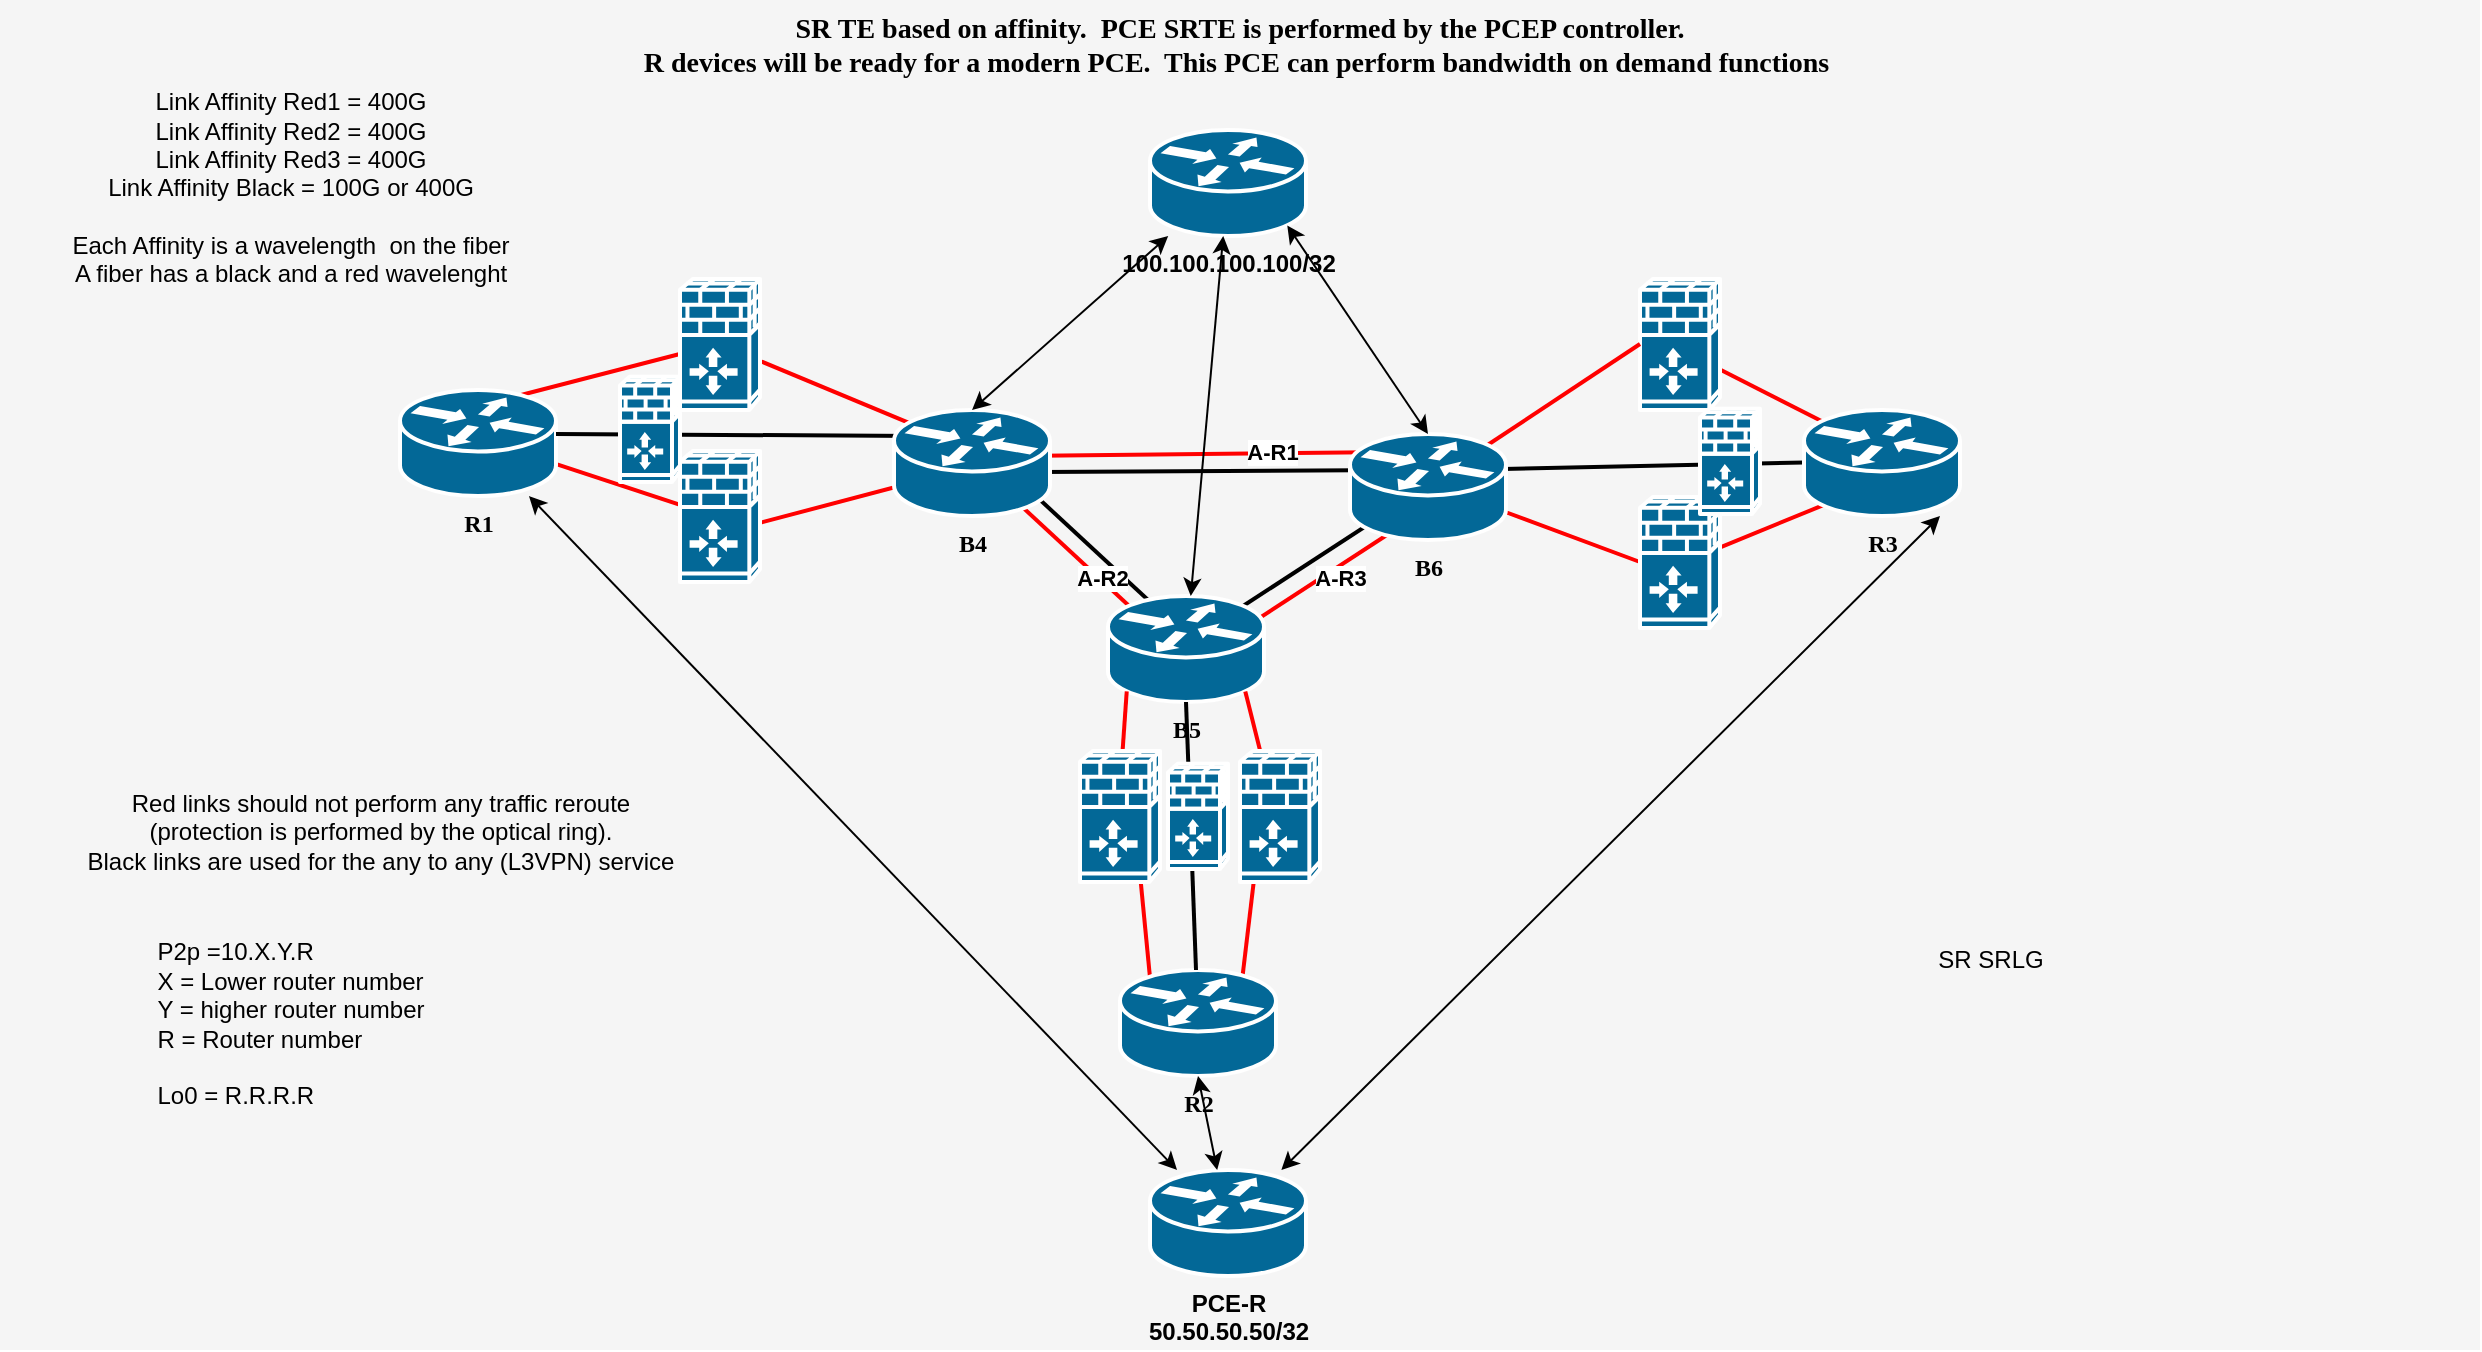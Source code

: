 <mxfile version="18.0.3" type="device" pages="5"><diagram name="Overview" id="c37626ed-c26b-45fb-9056-f9ebc6bb27b6"><mxGraphModel dx="1422" dy="762" grid="1" gridSize="10" guides="1" tooltips="1" connect="1" arrows="1" fold="1" page="1" pageScale="1" pageWidth="1100" pageHeight="850" background="none" math="0" shadow="0"><root><mxCell id="0"/><mxCell id="1" parent="0"/><mxCell id="1c7a67bf8fd3230f-83" value="SR TE based on affinity.&amp;nbsp; PCE SRTE is performed by the PCEP controller.&lt;br&gt;R devices will be ready for a modern PCE.&amp;nbsp; This PCE can perform bandwidth on demand functions&amp;nbsp;" style="whiteSpace=wrap;html=1;rounded=0;shadow=0;comic=0;strokeWidth=1;fontFamily=Verdana;fontSize=14;fillColor=#f5f5f5;strokeColor=none;verticalAlign=top;fontStyle=1" parent="1" vertex="1"><mxGeometry x="440" y="155" width="1240" height="675" as="geometry"/></mxCell><mxCell id="PnI4P4XZ5-gu2BAtSogc-1" style="edgeStyle=none;html=1;labelBackgroundColor=none;startFill=0;endArrow=none;endFill=0;strokeWidth=2;fontFamily=Verdana;fontSize=12;exitX=0.205;exitY=0.264;exitDx=0;exitDy=0;exitPerimeter=0;entryX=0.675;entryY=0.47;entryDx=0;entryDy=0;entryPerimeter=0;strokeColor=#FF0000;" parent="1" source="1c7a67bf8fd3230f-46" target="1c7a67bf8fd3230f-10" edge="1"><mxGeometry relative="1" as="geometry"><mxPoint x="967.5" y="540" as="sourcePoint"/><mxPoint x="915.817" y="656" as="targetPoint"/></mxGeometry></mxCell><mxCell id="PnI4P4XZ5-gu2BAtSogc-3" style="edgeStyle=none;html=1;labelBackgroundColor=none;startFill=0;endArrow=none;endFill=0;strokeWidth=2;fontFamily=Verdana;fontSize=12;exitX=0.744;exitY=0.575;exitDx=0;exitDy=0;exitPerimeter=0;entryX=0.275;entryY=0.47;entryDx=0;entryDy=0;entryPerimeter=0;strokeColor=#FF0000;" parent="1" source="1c7a67bf8fd3230f-46" target="PnI4P4XZ5-gu2BAtSogc-2" edge="1"><mxGeometry relative="1" as="geometry"><mxPoint x="757.5" y="520" as="sourcePoint"/><mxPoint x="870.476" y="519.027" as="targetPoint"/></mxGeometry></mxCell><mxCell id="1c7a67bf8fd3230f-46" value="&lt;b&gt;R2&lt;/b&gt;" style="shape=mxgraph.cisco.routers.router;html=1;dashed=0;fillColor=#036897;strokeColor=#ffffff;strokeWidth=2;verticalLabelPosition=bottom;verticalAlign=top;rounded=0;shadow=0;comic=0;fontFamily=Verdana;fontSize=12;" parent="1" vertex="1"><mxGeometry x="1000" y="640" width="78" height="53" as="geometry"/></mxCell><mxCell id="PnI4P4XZ5-gu2BAtSogc-7" style="edgeStyle=none;html=1;labelBackgroundColor=none;startFill=0;endArrow=none;endFill=0;strokeWidth=2;fontFamily=Verdana;fontSize=12;entryX=0.346;entryY=0.132;entryDx=0;entryDy=0;entryPerimeter=0;exitX=0.808;exitY=0.396;exitDx=0;exitDy=0;exitPerimeter=0;strokeColor=#FF0000;" parent="1" edge="1"><mxGeometry relative="1" as="geometry"><mxPoint x="945.024" y="382.988" as="sourcePoint"/><mxPoint x="1136.988" y="380.996" as="targetPoint"/></mxGeometry></mxCell><mxCell id="anJi-aohtnFXJbnf3lhg-25" value="A-R1" style="edgeLabel;html=1;align=center;verticalAlign=middle;resizable=0;points=[];fontStyle=1" parent="PnI4P4XZ5-gu2BAtSogc-7" vertex="1" connectable="0"><mxGeometry x="0.365" y="1" relative="1" as="geometry"><mxPoint as="offset"/></mxGeometry></mxCell><mxCell id="PnI4P4XZ5-gu2BAtSogc-8" style="edgeStyle=none;html=1;labelBackgroundColor=none;startFill=0;endArrow=none;endFill=0;strokeWidth=2;fontFamily=Verdana;fontSize=12;entryX=0.359;entryY=0.264;entryDx=0;entryDy=0;entryPerimeter=0;" parent="1" edge="1"><mxGeometry relative="1" as="geometry"><mxPoint x="947" y="392.85" as="sourcePoint"/><mxPoint x="1027.002" y="466.992" as="targetPoint"/></mxGeometry></mxCell><mxCell id="PnI4P4XZ5-gu2BAtSogc-12" style="edgeStyle=none;html=1;labelBackgroundColor=none;startFill=0;endArrow=none;endFill=0;strokeWidth=2;fontFamily=Verdana;fontSize=12;entryX=0.359;entryY=0.264;entryDx=0;entryDy=0;entryPerimeter=0;strokeColor=#FF0000;" parent="1" edge="1"><mxGeometry relative="1" as="geometry"><mxPoint x="942" y="400" as="sourcePoint"/><mxPoint x="1022.002" y="474.142" as="targetPoint"/></mxGeometry></mxCell><mxCell id="anJi-aohtnFXJbnf3lhg-26" value="A-R2" style="edgeLabel;html=1;align=center;verticalAlign=middle;resizable=0;points=[];fontStyle=1" parent="PnI4P4XZ5-gu2BAtSogc-12" vertex="1" connectable="0"><mxGeometry x="0.221" y="2" relative="1" as="geometry"><mxPoint x="-1" as="offset"/></mxGeometry></mxCell><mxCell id="PnI4P4XZ5-gu2BAtSogc-13" style="edgeStyle=none;html=1;labelBackgroundColor=none;startFill=0;endArrow=none;endFill=0;strokeWidth=2;fontFamily=Verdana;fontSize=12;entryX=0.462;entryY=0.509;entryDx=0;entryDy=0;entryPerimeter=0;exitX=0.654;exitY=0.283;exitDx=0;exitDy=0;exitPerimeter=0;strokeColor=#FF0000;" parent="1" edge="1"><mxGeometry relative="1" as="geometry"><mxPoint x="1042" y="482.02" as="sourcePoint"/><mxPoint x="1148.024" y="412.998" as="targetPoint"/></mxGeometry></mxCell><mxCell id="anJi-aohtnFXJbnf3lhg-27" value="A-R3" style="edgeLabel;html=1;align=center;verticalAlign=middle;resizable=0;points=[];fontStyle=1" parent="PnI4P4XZ5-gu2BAtSogc-13" vertex="1" connectable="0"><mxGeometry x="0.216" y="-5" relative="1" as="geometry"><mxPoint as="offset"/></mxGeometry></mxCell><mxCell id="PnI4P4XZ5-gu2BAtSogc-19" style="edgeStyle=none;html=1;labelBackgroundColor=none;startFill=0;endArrow=none;endFill=0;strokeWidth=2;fontFamily=Verdana;fontSize=12;entryX=0.346;entryY=0.132;entryDx=0;entryDy=0;entryPerimeter=0;strokeColor=#000000;" parent="1" edge="1"><mxGeometry relative="1" as="geometry"><mxPoint x="960.0" y="391" as="sourcePoint"/><mxPoint x="1139.988" y="389.996" as="targetPoint"/></mxGeometry></mxCell><mxCell id="PnI4P4XZ5-gu2BAtSogc-20" style="edgeStyle=none;html=1;labelBackgroundColor=none;startFill=0;endArrow=none;endFill=0;strokeWidth=2;fontFamily=Verdana;fontSize=12;entryX=0.462;entryY=0.509;entryDx=0;entryDy=0;entryPerimeter=0;exitX=0.654;exitY=0.283;exitDx=0;exitDy=0;exitPerimeter=0;" parent="1" edge="1"><mxGeometry relative="1" as="geometry"><mxPoint x="1050" y="465.52" as="sourcePoint"/><mxPoint x="1156.024" y="396.498" as="targetPoint"/></mxGeometry></mxCell><mxCell id="PnI4P4XZ5-gu2BAtSogc-16" value="&lt;b&gt;B5&lt;/b&gt;" style="shape=mxgraph.cisco.routers.router;html=1;dashed=0;fillColor=#036897;strokeColor=#ffffff;strokeWidth=2;verticalLabelPosition=bottom;verticalAlign=top;rounded=0;shadow=0;comic=0;fontFamily=Verdana;fontSize=12;" parent="1" vertex="1"><mxGeometry x="994" y="453" width="78" height="53" as="geometry"/></mxCell><mxCell id="PnI4P4XZ5-gu2BAtSogc-24" style="edgeStyle=none;html=1;labelBackgroundColor=none;startFill=0;endArrow=none;endFill=0;strokeWidth=2;fontFamily=Verdana;fontSize=12;exitX=0.205;exitY=0.264;exitDx=0;exitDy=0;exitPerimeter=0;entryX=0.675;entryY=0.47;entryDx=0;entryDy=0;entryPerimeter=0;strokeColor=#FF0000;" parent="1" source="PnI4P4XZ5-gu2BAtSogc-23" target="PnI4P4XZ5-gu2BAtSogc-22" edge="1"><mxGeometry relative="1" as="geometry"><mxPoint x="612.5" y="319" as="sourcePoint"/><mxPoint x="560.817" y="435" as="targetPoint"/></mxGeometry></mxCell><mxCell id="PnI4P4XZ5-gu2BAtSogc-25" style="edgeStyle=none;html=1;labelBackgroundColor=none;startFill=0;endArrow=none;endFill=0;strokeWidth=2;fontFamily=Verdana;fontSize=12;exitX=0.744;exitY=0.575;exitDx=0;exitDy=0;exitPerimeter=0;entryX=0.275;entryY=0.47;entryDx=0;entryDy=0;entryPerimeter=0;strokeColor=#FF0000;" parent="1" source="PnI4P4XZ5-gu2BAtSogc-23" target="PnI4P4XZ5-gu2BAtSogc-21" edge="1"><mxGeometry relative="1" as="geometry"><mxPoint x="402.5" y="299" as="sourcePoint"/><mxPoint x="515.476" y="298.027" as="targetPoint"/></mxGeometry></mxCell><mxCell id="PnI4P4XZ5-gu2BAtSogc-23" value="&lt;b&gt;R1&lt;/b&gt;" style="shape=mxgraph.cisco.routers.router;html=1;dashed=0;fillColor=#036897;strokeColor=#ffffff;strokeWidth=2;verticalLabelPosition=bottom;verticalAlign=top;rounded=0;shadow=0;comic=0;fontFamily=Verdana;fontSize=12;" parent="1" vertex="1"><mxGeometry x="640" y="350" width="78" height="53" as="geometry"/></mxCell><mxCell id="PnI4P4XZ5-gu2BAtSogc-29" style="edgeStyle=none;html=1;labelBackgroundColor=none;startFill=0;endArrow=none;endFill=0;strokeWidth=2;fontFamily=Verdana;fontSize=12;exitX=0.12;exitY=0.9;exitDx=0;exitDy=0;exitPerimeter=0;entryX=0.675;entryY=0.47;entryDx=0;entryDy=0;entryPerimeter=0;strokeColor=#FF0000;" parent="1" source="PnI4P4XZ5-gu2BAtSogc-28" target="PnI4P4XZ5-gu2BAtSogc-27" edge="1"><mxGeometry relative="1" as="geometry"><mxPoint x="1302.5" y="280" as="sourcePoint"/><mxPoint x="1250.817" y="396" as="targetPoint"/></mxGeometry></mxCell><mxCell id="PnI4P4XZ5-gu2BAtSogc-30" style="edgeStyle=none;html=1;labelBackgroundColor=none;startFill=0;endArrow=none;endFill=0;strokeWidth=2;fontFamily=Verdana;fontSize=12;exitX=0.744;exitY=0.575;exitDx=0;exitDy=0;exitPerimeter=0;entryX=0.275;entryY=0.47;entryDx=0;entryDy=0;entryPerimeter=0;strokeColor=#FF0000;" parent="1" source="PnI4P4XZ5-gu2BAtSogc-28" target="PnI4P4XZ5-gu2BAtSogc-26" edge="1"><mxGeometry relative="1" as="geometry"><mxPoint x="1092.5" y="260" as="sourcePoint"/><mxPoint x="1205.476" y="259.027" as="targetPoint"/></mxGeometry></mxCell><mxCell id="PnI4P4XZ5-gu2BAtSogc-31" style="edgeStyle=none;html=1;labelBackgroundColor=none;startFill=0;endArrow=none;endFill=0;strokeWidth=2;fontFamily=Verdana;fontSize=12;exitX=0.205;exitY=0.264;exitDx=0;exitDy=0;exitPerimeter=0;entryX=0.423;entryY=0.321;entryDx=0;entryDy=0;entryPerimeter=0;strokeColor=#FF0000;" parent="1" target="PnI4P4XZ5-gu2BAtSogc-17" edge="1"><mxGeometry relative="1" as="geometry"><mxPoint x="813.99" y="332.97" as="sourcePoint"/><mxPoint x="965.0" y="293.998" as="targetPoint"/></mxGeometry></mxCell><mxCell id="PnI4P4XZ5-gu2BAtSogc-32" style="edgeStyle=none;html=1;labelBackgroundColor=none;startFill=0;endArrow=none;endFill=0;strokeWidth=2;fontFamily=Verdana;fontSize=12;exitX=0.205;exitY=0.264;exitDx=0;exitDy=0;exitPerimeter=0;strokeColor=#FF0000;" parent="1" edge="1"><mxGeometry relative="1" as="geometry"><mxPoint x="813.99" y="417.99" as="sourcePoint"/><mxPoint x="920" y="390" as="targetPoint"/></mxGeometry></mxCell><mxCell id="PnI4P4XZ5-gu2BAtSogc-33" style="edgeStyle=none;html=1;labelBackgroundColor=none;startFill=0;endArrow=none;endFill=0;strokeWidth=2;fontFamily=Verdana;fontSize=12;exitX=0.5;exitY=0.288;exitDx=0;exitDy=0;exitPerimeter=0;entryX=0.12;entryY=0.9;entryDx=0;entryDy=0;entryPerimeter=0;strokeColor=#FF0000;" parent="1" source="1c7a67bf8fd3230f-10" target="PnI4P4XZ5-gu2BAtSogc-16" edge="1"><mxGeometry relative="1" as="geometry"><mxPoint x="900" y="518.97" as="sourcePoint"/><mxPoint x="1051.01" y="479.998" as="targetPoint"/></mxGeometry></mxCell><mxCell id="1c7a67bf8fd3230f-10" value="" style="shape=mxgraph.cisco.security.ios_firewall;html=1;dashed=0;fillColor=#036897;strokeColor=#ffffff;strokeWidth=2;verticalLabelPosition=bottom;verticalAlign=top;rounded=0;shadow=0;comic=0;fontFamily=Verdana;fontSize=12;" parent="1" vertex="1"><mxGeometry x="980" y="530" width="40" height="66" as="geometry"/></mxCell><mxCell id="PnI4P4XZ5-gu2BAtSogc-34" style="edgeStyle=none;html=1;labelBackgroundColor=none;startFill=0;endArrow=none;endFill=0;strokeWidth=2;fontFamily=Verdana;fontSize=12;exitX=0.88;exitY=0.9;exitDx=0;exitDy=0;exitPerimeter=0;entryX=0.425;entryY=0.424;entryDx=0;entryDy=0;entryPerimeter=0;strokeColor=#FF0000;" parent="1" source="PnI4P4XZ5-gu2BAtSogc-16" target="PnI4P4XZ5-gu2BAtSogc-2" edge="1"><mxGeometry relative="1" as="geometry"><mxPoint x="1050.49" y="484.97" as="sourcePoint"/><mxPoint x="1201.5" y="445.998" as="targetPoint"/></mxGeometry></mxCell><mxCell id="PnI4P4XZ5-gu2BAtSogc-2" value="" style="shape=mxgraph.cisco.security.ios_firewall;html=1;dashed=0;fillColor=#036897;strokeColor=#ffffff;strokeWidth=2;verticalLabelPosition=bottom;verticalAlign=top;rounded=0;shadow=0;comic=0;fontFamily=Verdana;fontSize=12;" parent="1" vertex="1"><mxGeometry x="1060" y="530" width="40" height="66" as="geometry"/></mxCell><mxCell id="PnI4P4XZ5-gu2BAtSogc-26" value="" style="shape=mxgraph.cisco.security.ios_firewall;html=1;dashed=0;fillColor=#036897;strokeColor=#ffffff;strokeWidth=2;verticalLabelPosition=bottom;verticalAlign=top;rounded=0;shadow=0;comic=0;fontFamily=Verdana;fontSize=12;" parent="1" vertex="1"><mxGeometry x="1260" y="294" width="40" height="66" as="geometry"/></mxCell><mxCell id="PnI4P4XZ5-gu2BAtSogc-35" style="edgeStyle=none;html=1;labelBackgroundColor=none;startFill=0;endArrow=none;endFill=0;strokeWidth=2;fontFamily=Verdana;fontSize=12;entryX=0;entryY=0.5;entryDx=0;entryDy=0;entryPerimeter=0;strokeColor=#FF0000;" parent="1" target="PnI4P4XZ5-gu2BAtSogc-26" edge="1"><mxGeometry relative="1" as="geometry"><mxPoint x="1180" y="380" as="sourcePoint"/><mxPoint x="1311.01" y="349.998" as="targetPoint"/></mxGeometry></mxCell><mxCell id="PnI4P4XZ5-gu2BAtSogc-36" style="edgeStyle=none;html=1;labelBackgroundColor=none;startFill=0;endArrow=none;endFill=0;strokeWidth=2;fontFamily=Verdana;fontSize=12;entryX=0;entryY=0.5;entryDx=0;entryDy=0;entryPerimeter=0;strokeColor=#FF0000;" parent="1" target="PnI4P4XZ5-gu2BAtSogc-27" edge="1"><mxGeometry relative="1" as="geometry"><mxPoint x="1190" y="410" as="sourcePoint"/><mxPoint x="1331.01" y="367.018" as="targetPoint"/></mxGeometry></mxCell><mxCell id="PnI4P4XZ5-gu2BAtSogc-27" value="" style="shape=mxgraph.cisco.security.ios_firewall;html=1;dashed=0;fillColor=#036897;strokeColor=#ffffff;strokeWidth=2;verticalLabelPosition=bottom;verticalAlign=top;rounded=0;shadow=0;comic=0;fontFamily=Verdana;fontSize=12;" parent="1" vertex="1"><mxGeometry x="1260" y="403" width="40" height="66" as="geometry"/></mxCell><mxCell id="PnI4P4XZ5-gu2BAtSogc-37" value="&lt;b&gt;100.100.100.100/32&lt;/b&gt;" style="shape=mxgraph.cisco.routers.router;sketch=0;html=1;pointerEvents=1;dashed=0;fillColor=#036897;strokeColor=#ffffff;strokeWidth=2;verticalLabelPosition=bottom;verticalAlign=top;align=center;outlineConnect=0;" parent="1" vertex="1"><mxGeometry x="1015" y="220" width="78" height="53" as="geometry"/></mxCell><mxCell id="PnI4P4XZ5-gu2BAtSogc-38" value="Link Affinity Red1 = 400G&lt;br&gt;Link Affinity Red2 = 400G&lt;br&gt;Link Affinity Red3 = 400G&lt;br&gt;Link Affinity Black = 100G or 400G&lt;br&gt;&lt;br&gt;Each Affinity is a wavelength&amp;nbsp; on the fiber&lt;br&gt;A fiber has a black and a red wavelenght" style="text;html=1;resizable=0;autosize=1;align=center;verticalAlign=middle;points=[];fillColor=none;strokeColor=none;rounded=0;" parent="1" vertex="1"><mxGeometry x="470" y="199" width="230" height="100" as="geometry"/></mxCell><mxCell id="PnI4P4XZ5-gu2BAtSogc-21" value="" style="shape=mxgraph.cisco.security.ios_firewall;html=1;dashed=0;fillColor=#036897;strokeColor=#ffffff;strokeWidth=2;verticalLabelPosition=bottom;verticalAlign=top;rounded=0;shadow=0;comic=0;fontFamily=Verdana;fontSize=12;" parent="1" vertex="1"><mxGeometry x="780" y="380" width="40" height="66" as="geometry"/></mxCell><mxCell id="PnI4P4XZ5-gu2BAtSogc-22" value="" style="shape=mxgraph.cisco.security.ios_firewall;html=1;dashed=0;fillColor=#036897;strokeColor=#ffffff;strokeWidth=2;verticalLabelPosition=bottom;verticalAlign=top;rounded=0;shadow=0;comic=0;fontFamily=Verdana;fontSize=12;" parent="1" vertex="1"><mxGeometry x="780" y="294" width="40" height="66" as="geometry"/></mxCell><mxCell id="anJi-aohtnFXJbnf3lhg-13" style="edgeStyle=none;html=1;labelBackgroundColor=none;startFill=0;endArrow=none;endFill=0;strokeWidth=2;fontFamily=Verdana;fontSize=12;exitX=0.205;exitY=0.264;exitDx=0;exitDy=0;exitPerimeter=0;entryX=0.154;entryY=0.245;entryDx=0;entryDy=0;entryPerimeter=0;strokeColor=#000000;" parent="1" target="PnI4P4XZ5-gu2BAtSogc-17" edge="1"><mxGeometry relative="1" as="geometry"><mxPoint x="718" y="372" as="sourcePoint"/><mxPoint x="828" y="372" as="targetPoint"/></mxGeometry></mxCell><mxCell id="anJi-aohtnFXJbnf3lhg-8" value="" style="shape=mxgraph.cisco.security.ios_firewall;html=1;dashed=0;fillColor=#036897;strokeColor=#ffffff;strokeWidth=2;verticalLabelPosition=bottom;verticalAlign=top;rounded=0;shadow=0;comic=0;fontFamily=Verdana;fontSize=12;" parent="1" vertex="1"><mxGeometry x="750" y="343" width="30" height="53" as="geometry"/></mxCell><mxCell id="anJi-aohtnFXJbnf3lhg-14" style="edgeStyle=none;html=1;labelBackgroundColor=none;startFill=0;endArrow=none;endFill=0;strokeWidth=2;fontFamily=Verdana;fontSize=12;exitX=0.679;exitY=0.34;exitDx=0;exitDy=0;exitPerimeter=0;strokeColor=#000000;" parent="1" source="PnI4P4XZ5-gu2BAtSogc-18" edge="1"><mxGeometry relative="1" as="geometry"><mxPoint x="1255" y="386" as="sourcePoint"/><mxPoint x="1355" y="386" as="targetPoint"/></mxGeometry></mxCell><mxCell id="anJi-aohtnFXJbnf3lhg-12" value="" style="shape=mxgraph.cisco.security.ios_firewall;html=1;dashed=0;fillColor=#036897;strokeColor=#ffffff;strokeWidth=2;verticalLabelPosition=bottom;verticalAlign=top;rounded=0;shadow=0;comic=0;fontFamily=Verdana;fontSize=12;" parent="1" vertex="1"><mxGeometry x="1290" y="359" width="30" height="53" as="geometry"/></mxCell><mxCell id="anJi-aohtnFXJbnf3lhg-15" style="edgeStyle=none;html=1;labelBackgroundColor=none;startFill=0;endArrow=none;endFill=0;strokeWidth=2;fontFamily=Verdana;fontSize=12;entryX=0.5;entryY=1;entryDx=0;entryDy=0;entryPerimeter=0;strokeColor=#000000;" parent="1" source="1c7a67bf8fd3230f-46" target="PnI4P4XZ5-gu2BAtSogc-16" edge="1"><mxGeometry relative="1" as="geometry"><mxPoint x="1093" y="647.99" as="sourcePoint"/><mxPoint x="1199.01" y="620" as="targetPoint"/></mxGeometry></mxCell><mxCell id="anJi-aohtnFXJbnf3lhg-11" value="" style="shape=mxgraph.cisco.security.ios_firewall;html=1;dashed=0;fillColor=#036897;strokeColor=#ffffff;strokeWidth=2;verticalLabelPosition=bottom;verticalAlign=top;rounded=0;shadow=0;comic=0;fontFamily=Verdana;fontSize=12;" parent="1" vertex="1"><mxGeometry x="1024" y="536.5" width="30" height="53" as="geometry"/></mxCell><mxCell id="PnI4P4XZ5-gu2BAtSogc-28" value="&lt;b&gt;R3&lt;/b&gt;" style="shape=mxgraph.cisco.routers.router;html=1;dashed=0;fillColor=#036897;strokeColor=#ffffff;strokeWidth=2;verticalLabelPosition=bottom;verticalAlign=top;rounded=0;shadow=0;comic=0;fontFamily=Verdana;fontSize=12;" parent="1" vertex="1"><mxGeometry x="1342" y="360" width="78" height="53" as="geometry"/></mxCell><mxCell id="PnI4P4XZ5-gu2BAtSogc-18" value="&lt;b&gt;B6&lt;/b&gt;" style="shape=mxgraph.cisco.routers.router;html=1;dashed=0;fillColor=#036897;strokeColor=#ffffff;strokeWidth=2;verticalLabelPosition=bottom;verticalAlign=top;rounded=0;shadow=0;comic=0;fontFamily=Verdana;fontSize=12;" parent="1" vertex="1"><mxGeometry x="1115" y="372" width="78" height="53" as="geometry"/></mxCell><mxCell id="PnI4P4XZ5-gu2BAtSogc-17" value="&lt;b&gt;B4&lt;/b&gt;" style="shape=mxgraph.cisco.routers.router;html=1;dashed=0;fillColor=#036897;strokeColor=#ffffff;strokeWidth=2;verticalLabelPosition=bottom;verticalAlign=top;rounded=0;shadow=0;comic=0;fontFamily=Verdana;fontSize=12;" parent="1" vertex="1"><mxGeometry x="887" y="360" width="78" height="53" as="geometry"/></mxCell><mxCell id="anJi-aohtnFXJbnf3lhg-16" value="Red links should not perform any traffic reroute &lt;br&gt;(protection is performed by the optical ring).&lt;br&gt;Black links are used for the any to any (L3VPN) service" style="text;html=1;resizable=0;autosize=1;align=center;verticalAlign=middle;points=[];fillColor=none;strokeColor=none;rounded=0;" parent="1" vertex="1"><mxGeometry x="475" y="546" width="310" height="50" as="geometry"/></mxCell><mxCell id="anJi-aohtnFXJbnf3lhg-18" value="&lt;div style=&quot;text-align: left&quot;&gt;&lt;span&gt;P2p =10.X.Y.R&lt;/span&gt;&lt;/div&gt;&lt;div style=&quot;text-align: left&quot;&gt;&lt;span&gt;X = Lower router number&lt;/span&gt;&lt;/div&gt;&lt;div style=&quot;text-align: left&quot;&gt;&lt;span&gt;Y = higher router number&lt;/span&gt;&lt;/div&gt;&lt;div style=&quot;text-align: left&quot;&gt;&lt;span&gt;R = Router number&lt;/span&gt;&lt;/div&gt;&lt;div style=&quot;text-align: left&quot;&gt;&lt;span&gt;&lt;br&gt;&lt;/span&gt;&lt;/div&gt;&lt;div style=&quot;text-align: left&quot;&gt;&lt;span&gt;Lo0 = R.R.R.R&lt;/span&gt;&lt;/div&gt;" style="text;html=1;resizable=0;autosize=1;align=center;verticalAlign=middle;points=[];fillColor=none;strokeColor=none;rounded=0;" parent="1" vertex="1"><mxGeometry x="510" y="621.5" width="150" height="90" as="geometry"/></mxCell><mxCell id="anJi-aohtnFXJbnf3lhg-20" value="&lt;b&gt;PCE-R&lt;br&gt;50.50.50.50/32&lt;/b&gt;" style="shape=mxgraph.cisco.routers.router;sketch=0;html=1;pointerEvents=1;dashed=0;fillColor=#036897;strokeColor=#ffffff;strokeWidth=2;verticalLabelPosition=bottom;verticalAlign=top;align=center;outlineConnect=0;" parent="1" vertex="1"><mxGeometry x="1015" y="740" width="78" height="53" as="geometry"/></mxCell><mxCell id="anJi-aohtnFXJbnf3lhg-28" value="&lt;div style=&quot;text-align: left&quot;&gt;SR SRLG&lt;/div&gt;" style="text;html=1;resizable=0;autosize=1;align=center;verticalAlign=middle;points=[];fillColor=none;strokeColor=none;rounded=0;" parent="1" vertex="1"><mxGeometry x="1400" y="624.5" width="70" height="20" as="geometry"/></mxCell><mxCell id="sy8R-pe7j1Pg09bjMGNY-1" value="" style="endArrow=classic;startArrow=classic;html=1;rounded=0;strokeColor=#000000;" parent="1" source="anJi-aohtnFXJbnf3lhg-20" target="PnI4P4XZ5-gu2BAtSogc-23" edge="1"><mxGeometry width="50" height="50" relative="1" as="geometry"><mxPoint x="1020" y="510" as="sourcePoint"/><mxPoint x="1070" y="460" as="targetPoint"/></mxGeometry></mxCell><mxCell id="sy8R-pe7j1Pg09bjMGNY-2" value="" style="endArrow=classic;startArrow=classic;html=1;rounded=0;strokeColor=#000000;" parent="1" source="anJi-aohtnFXJbnf3lhg-20" edge="1"><mxGeometry width="50" height="50" relative="1" as="geometry"><mxPoint x="1734.04" y="750" as="sourcePoint"/><mxPoint x="1410.002" y="413" as="targetPoint"/></mxGeometry></mxCell><mxCell id="sy8R-pe7j1Pg09bjMGNY-5" value="" style="endArrow=classic;startArrow=classic;html=1;rounded=0;strokeColor=#000000;exitX=0.5;exitY=0;exitDx=0;exitDy=0;exitPerimeter=0;" parent="1" source="PnI4P4XZ5-gu2BAtSogc-17" target="PnI4P4XZ5-gu2BAtSogc-37" edge="1"><mxGeometry width="50" height="50" relative="1" as="geometry"><mxPoint x="937" y="352" as="sourcePoint"/><mxPoint x="987" y="302" as="targetPoint"/></mxGeometry></mxCell><mxCell id="sy8R-pe7j1Pg09bjMGNY-6" value="" style="endArrow=classic;startArrow=classic;html=1;rounded=0;strokeColor=#000000;entryX=0.88;entryY=0.9;entryDx=0;entryDy=0;entryPerimeter=0;exitX=0.5;exitY=0;exitDx=0;exitDy=0;exitPerimeter=0;" parent="1" source="PnI4P4XZ5-gu2BAtSogc-18" target="PnI4P4XZ5-gu2BAtSogc-37" edge="1"><mxGeometry width="50" height="50" relative="1" as="geometry"><mxPoint x="1020" y="410" as="sourcePoint"/><mxPoint x="1070" y="360" as="targetPoint"/></mxGeometry></mxCell><mxCell id="sy8R-pe7j1Pg09bjMGNY-7" value="" style="endArrow=classic;startArrow=classic;html=1;rounded=0;strokeColor=#000000;" parent="1" source="PnI4P4XZ5-gu2BAtSogc-16" target="PnI4P4XZ5-gu2BAtSogc-37" edge="1"><mxGeometry width="50" height="50" relative="1" as="geometry"><mxPoint x="1020" y="410" as="sourcePoint"/><mxPoint x="1070" y="360" as="targetPoint"/></mxGeometry></mxCell><mxCell id="sy8R-pe7j1Pg09bjMGNY-8" value="" style="endArrow=classic;startArrow=classic;html=1;rounded=0;strokeColor=#000000;entryX=0.5;entryY=1;entryDx=0;entryDy=0;entryPerimeter=0;" parent="1" source="anJi-aohtnFXJbnf3lhg-20" target="1c7a67bf8fd3230f-46" edge="1"><mxGeometry width="50" height="50" relative="1" as="geometry"><mxPoint x="1020" y="510" as="sourcePoint"/><mxPoint x="1070" y="460" as="targetPoint"/></mxGeometry></mxCell></root></mxGraphModel></diagram><diagram name="Overlay" id="_Cl8bb79vP1HX2eZX92h"><mxGraphModel dx="1422" dy="762" grid="1" gridSize="10" guides="1" tooltips="1" connect="1" arrows="1" fold="1" page="1" pageScale="1" pageWidth="1100" pageHeight="850" background="none" math="0" shadow="0"><root><mxCell id="R-1i6h1CwXKTMbJ_ln4g-0"/><mxCell id="R-1i6h1CwXKTMbJ_ln4g-1" parent="R-1i6h1CwXKTMbJ_ln4g-0"/><mxCell id="R-1i6h1CwXKTMbJ_ln4g-2" value="SR TE based on affinity.&amp;nbsp; PCE SRTE is performed by the B controller.&lt;br&gt;R devices will be ready for a modern PCE.&amp;nbsp; This PCE can perform bandwidth on demand functions&amp;nbsp;" style="whiteSpace=wrap;html=1;rounded=0;shadow=0;comic=0;strokeWidth=1;fontFamily=Verdana;fontSize=14;fillColor=#f5f5f5;strokeColor=none;verticalAlign=top;fontStyle=1" parent="R-1i6h1CwXKTMbJ_ln4g-1" vertex="1"><mxGeometry x="440" y="155" width="1240" height="675" as="geometry"/></mxCell><mxCell id="R-1i6h1CwXKTMbJ_ln4g-3" style="edgeStyle=none;html=1;labelBackgroundColor=none;startFill=0;endArrow=none;endFill=0;strokeWidth=2;fontFamily=Verdana;fontSize=12;exitX=0.205;exitY=0.264;exitDx=0;exitDy=0;exitPerimeter=0;entryX=0.675;entryY=0.47;entryDx=0;entryDy=0;entryPerimeter=0;strokeColor=#d79b00;fillColor=#ffe6cc;" parent="R-1i6h1CwXKTMbJ_ln4g-1" source="R-1i6h1CwXKTMbJ_ln4g-5" target="R-1i6h1CwXKTMbJ_ln4g-24" edge="1"><mxGeometry relative="1" as="geometry"><mxPoint x="967.5" y="540" as="sourcePoint"/><mxPoint x="915.817" y="656" as="targetPoint"/></mxGeometry></mxCell><mxCell id="R-1i6h1CwXKTMbJ_ln4g-4" style="edgeStyle=none;html=1;labelBackgroundColor=none;startFill=0;endArrow=none;endFill=0;strokeWidth=2;fontFamily=Verdana;fontSize=12;exitX=0.744;exitY=0.575;exitDx=0;exitDy=0;exitPerimeter=0;entryX=0.275;entryY=0.47;entryDx=0;entryDy=0;entryPerimeter=0;strokeColor=#82b366;fillColor=#d5e8d4;" parent="R-1i6h1CwXKTMbJ_ln4g-1" source="R-1i6h1CwXKTMbJ_ln4g-5" target="R-1i6h1CwXKTMbJ_ln4g-26" edge="1"><mxGeometry relative="1" as="geometry"><mxPoint x="757.5" y="520" as="sourcePoint"/><mxPoint x="870.476" y="519.027" as="targetPoint"/></mxGeometry></mxCell><mxCell id="R-1i6h1CwXKTMbJ_ln4g-5" value="&lt;b&gt;R2&lt;/b&gt;" style="shape=mxgraph.cisco.routers.router;html=1;dashed=0;fillColor=#036897;strokeColor=#ffffff;strokeWidth=2;verticalLabelPosition=bottom;verticalAlign=top;rounded=0;shadow=0;comic=0;fontFamily=Verdana;fontSize=12;" parent="R-1i6h1CwXKTMbJ_ln4g-1" vertex="1"><mxGeometry x="1000" y="640" width="78" height="53" as="geometry"/></mxCell><mxCell id="R-1i6h1CwXKTMbJ_ln4g-16" style="edgeStyle=none;html=1;labelBackgroundColor=none;startFill=0;endArrow=none;endFill=0;strokeWidth=2;fontFamily=Verdana;fontSize=12;exitX=0.205;exitY=0.264;exitDx=0;exitDy=0;exitPerimeter=0;entryX=0.675;entryY=0.47;entryDx=0;entryDy=0;entryPerimeter=0;strokeColor=#d79b00;fillColor=#ffe6cc;" parent="R-1i6h1CwXKTMbJ_ln4g-1" source="R-1i6h1CwXKTMbJ_ln4g-18" target="R-1i6h1CwXKTMbJ_ln4g-34" edge="1"><mxGeometry relative="1" as="geometry"><mxPoint x="612.5" y="319" as="sourcePoint"/><mxPoint x="560.817" y="435" as="targetPoint"/></mxGeometry></mxCell><mxCell id="R-1i6h1CwXKTMbJ_ln4g-17" style="edgeStyle=none;html=1;labelBackgroundColor=none;startFill=0;endArrow=none;endFill=0;strokeWidth=2;fontFamily=Verdana;fontSize=12;exitX=0.744;exitY=0.575;exitDx=0;exitDy=0;exitPerimeter=0;entryX=0.275;entryY=0.47;entryDx=0;entryDy=0;entryPerimeter=0;strokeColor=#6c8ebf;fillColor=#dae8fc;" parent="R-1i6h1CwXKTMbJ_ln4g-1" source="R-1i6h1CwXKTMbJ_ln4g-18" target="R-1i6h1CwXKTMbJ_ln4g-33" edge="1"><mxGeometry relative="1" as="geometry"><mxPoint x="402.5" y="299" as="sourcePoint"/><mxPoint x="515.476" y="298.027" as="targetPoint"/></mxGeometry></mxCell><mxCell id="R-1i6h1CwXKTMbJ_ln4g-18" value="&lt;b&gt;R1&lt;/b&gt;" style="shape=mxgraph.cisco.routers.router;html=1;dashed=0;fillColor=#036897;strokeColor=#ffffff;strokeWidth=2;verticalLabelPosition=bottom;verticalAlign=top;rounded=0;shadow=0;comic=0;fontFamily=Verdana;fontSize=12;" parent="R-1i6h1CwXKTMbJ_ln4g-1" vertex="1"><mxGeometry x="640" y="350" width="78" height="53" as="geometry"/></mxCell><mxCell id="R-1i6h1CwXKTMbJ_ln4g-19" style="edgeStyle=none;html=1;labelBackgroundColor=none;startFill=0;endArrow=none;endFill=0;strokeWidth=2;fontFamily=Verdana;fontSize=12;exitX=0.12;exitY=0.9;exitDx=0;exitDy=0;exitPerimeter=0;entryX=0.675;entryY=0.47;entryDx=0;entryDy=0;entryPerimeter=0;strokeColor=#82b366;fillColor=#d5e8d4;" parent="R-1i6h1CwXKTMbJ_ln4g-1" source="R-1i6h1CwXKTMbJ_ln4g-41" target="R-1i6h1CwXKTMbJ_ln4g-30" edge="1"><mxGeometry relative="1" as="geometry"><mxPoint x="1302.5" y="280" as="sourcePoint"/><mxPoint x="1250.817" y="396" as="targetPoint"/></mxGeometry></mxCell><mxCell id="R-1i6h1CwXKTMbJ_ln4g-20" style="edgeStyle=none;html=1;labelBackgroundColor=none;startFill=0;endArrow=none;endFill=0;strokeWidth=2;fontFamily=Verdana;fontSize=12;exitX=0.744;exitY=0.575;exitDx=0;exitDy=0;exitPerimeter=0;entryX=0.275;entryY=0.47;entryDx=0;entryDy=0;entryPerimeter=0;strokeColor=#6c8ebf;fillColor=#dae8fc;" parent="R-1i6h1CwXKTMbJ_ln4g-1" source="R-1i6h1CwXKTMbJ_ln4g-41" target="R-1i6h1CwXKTMbJ_ln4g-27" edge="1"><mxGeometry relative="1" as="geometry"><mxPoint x="1092.5" y="260" as="sourcePoint"/><mxPoint x="1205.476" y="259.027" as="targetPoint"/></mxGeometry></mxCell><mxCell id="R-1i6h1CwXKTMbJ_ln4g-24" value="" style="shape=mxgraph.cisco.security.ios_firewall;html=1;dashed=0;fillColor=#036897;strokeColor=#ffffff;strokeWidth=2;verticalLabelPosition=bottom;verticalAlign=top;rounded=0;shadow=0;comic=0;fontFamily=Verdana;fontSize=12;" parent="R-1i6h1CwXKTMbJ_ln4g-1" vertex="1"><mxGeometry x="980" y="530" width="40" height="66" as="geometry"/></mxCell><mxCell id="R-1i6h1CwXKTMbJ_ln4g-25" style="edgeStyle=none;html=1;labelBackgroundColor=none;startFill=0;endArrow=none;endFill=0;strokeWidth=2;fontFamily=Verdana;fontSize=12;exitX=0.88;exitY=0.9;exitDx=0;exitDy=0;exitPerimeter=0;entryX=0.425;entryY=0.424;entryDx=0;entryDy=0;entryPerimeter=0;strokeColor=#82b366;fillColor=#d5e8d4;" parent="R-1i6h1CwXKTMbJ_ln4g-1" target="R-1i6h1CwXKTMbJ_ln4g-26" edge="1"><mxGeometry relative="1" as="geometry"><mxPoint x="1062.64" y="500.7" as="sourcePoint"/><mxPoint x="1201.5" y="445.998" as="targetPoint"/></mxGeometry></mxCell><mxCell id="R-1i6h1CwXKTMbJ_ln4g-26" value="" style="shape=mxgraph.cisco.security.ios_firewall;html=1;dashed=0;fillColor=#036897;strokeColor=#ffffff;strokeWidth=2;verticalLabelPosition=bottom;verticalAlign=top;rounded=0;shadow=0;comic=0;fontFamily=Verdana;fontSize=12;" parent="R-1i6h1CwXKTMbJ_ln4g-1" vertex="1"><mxGeometry x="1060" y="530" width="40" height="66" as="geometry"/></mxCell><mxCell id="R-1i6h1CwXKTMbJ_ln4g-27" value="" style="shape=mxgraph.cisco.security.ios_firewall;html=1;dashed=0;fillColor=#036897;strokeColor=#ffffff;strokeWidth=2;verticalLabelPosition=bottom;verticalAlign=top;rounded=0;shadow=0;comic=0;fontFamily=Verdana;fontSize=12;" parent="R-1i6h1CwXKTMbJ_ln4g-1" vertex="1"><mxGeometry x="1260" y="294" width="40" height="66" as="geometry"/></mxCell><mxCell id="R-1i6h1CwXKTMbJ_ln4g-28" style="edgeStyle=none;html=1;labelBackgroundColor=none;startFill=0;endArrow=none;endFill=0;strokeWidth=2;fontFamily=Verdana;fontSize=12;entryX=0;entryY=0.5;entryDx=0;entryDy=0;entryPerimeter=0;strokeColor=#6c8ebf;fillColor=#dae8fc;" parent="R-1i6h1CwXKTMbJ_ln4g-1" target="R-1i6h1CwXKTMbJ_ln4g-27" edge="1"><mxGeometry relative="1" as="geometry"><mxPoint x="1180" y="380" as="sourcePoint"/><mxPoint x="1311.01" y="349.998" as="targetPoint"/></mxGeometry></mxCell><mxCell id="R-1i6h1CwXKTMbJ_ln4g-30" value="" style="shape=mxgraph.cisco.security.ios_firewall;html=1;dashed=0;fillColor=#036897;strokeColor=#ffffff;strokeWidth=2;verticalLabelPosition=bottom;verticalAlign=top;rounded=0;shadow=0;comic=0;fontFamily=Verdana;fontSize=12;" parent="R-1i6h1CwXKTMbJ_ln4g-1" vertex="1"><mxGeometry x="1260" y="403" width="40" height="66" as="geometry"/></mxCell><mxCell id="R-1i6h1CwXKTMbJ_ln4g-32" value="Link Affinity Red1 = 400G&lt;br&gt;Link Affinity Red2 = 400G&lt;br&gt;Link Affinity Red3 = 400G&lt;br&gt;Link Affinity Black = 100G" style="text;html=1;resizable=0;autosize=1;align=center;verticalAlign=middle;points=[];fillColor=none;strokeColor=none;rounded=0;" parent="R-1i6h1CwXKTMbJ_ln4g-1" vertex="1"><mxGeometry x="455" y="466" width="150" height="60" as="geometry"/></mxCell><mxCell id="R-1i6h1CwXKTMbJ_ln4g-33" value="" style="shape=mxgraph.cisco.security.ios_firewall;html=1;dashed=0;fillColor=#036897;strokeColor=#ffffff;strokeWidth=2;verticalLabelPosition=bottom;verticalAlign=top;rounded=0;shadow=0;comic=0;fontFamily=Verdana;fontSize=12;" parent="R-1i6h1CwXKTMbJ_ln4g-1" vertex="1"><mxGeometry x="780" y="380" width="40" height="66" as="geometry"/></mxCell><mxCell id="R-1i6h1CwXKTMbJ_ln4g-34" value="" style="shape=mxgraph.cisco.security.ios_firewall;html=1;dashed=0;fillColor=#036897;strokeColor=#ffffff;strokeWidth=2;verticalLabelPosition=bottom;verticalAlign=top;rounded=0;shadow=0;comic=0;fontFamily=Verdana;fontSize=12;" parent="R-1i6h1CwXKTMbJ_ln4g-1" vertex="1"><mxGeometry x="780" y="294" width="40" height="66" as="geometry"/></mxCell><mxCell id="R-1i6h1CwXKTMbJ_ln4g-41" value="&lt;b&gt;R3&lt;/b&gt;" style="shape=mxgraph.cisco.routers.router;html=1;dashed=0;fillColor=#036897;strokeColor=#ffffff;strokeWidth=2;verticalLabelPosition=bottom;verticalAlign=top;rounded=0;shadow=0;comic=0;fontFamily=Verdana;fontSize=12;" parent="R-1i6h1CwXKTMbJ_ln4g-1" vertex="1"><mxGeometry x="1342" y="360" width="78" height="53" as="geometry"/></mxCell><mxCell id="R-1i6h1CwXKTMbJ_ln4g-44" value="Red links should not perform any traffic reroute &lt;br&gt;(protection is performed by the optical ring).&lt;br&gt;Black links are used for the any to any (L3VPN) service" style="text;html=1;resizable=0;autosize=1;align=center;verticalAlign=middle;points=[];fillColor=none;strokeColor=none;rounded=0;" parent="R-1i6h1CwXKTMbJ_ln4g-1" vertex="1"><mxGeometry x="475" y="546" width="310" height="50" as="geometry"/></mxCell><mxCell id="R-1i6h1CwXKTMbJ_ln4g-45" value="&lt;div style=&quot;text-align: left&quot;&gt;&lt;span&gt;P2p =10.X.Y.R&lt;/span&gt;&lt;/div&gt;&lt;div style=&quot;text-align: left&quot;&gt;&lt;span&gt;X = Lower router number&lt;/span&gt;&lt;/div&gt;&lt;div style=&quot;text-align: left&quot;&gt;&lt;span&gt;Y = higher router number&lt;/span&gt;&lt;/div&gt;&lt;div style=&quot;text-align: left&quot;&gt;&lt;span&gt;R = Router number&lt;/span&gt;&lt;/div&gt;&lt;div style=&quot;text-align: left&quot;&gt;&lt;span&gt;&lt;br&gt;&lt;/span&gt;&lt;/div&gt;&lt;div style=&quot;text-align: left&quot;&gt;&lt;span&gt;Lo0 = R.R.R.R&lt;/span&gt;&lt;/div&gt;" style="text;html=1;resizable=0;autosize=1;align=center;verticalAlign=middle;points=[];fillColor=none;strokeColor=none;rounded=0;" parent="R-1i6h1CwXKTMbJ_ln4g-1" vertex="1"><mxGeometry x="510" y="621.5" width="150" height="90" as="geometry"/></mxCell><mxCell id="R-1i6h1CwXKTMbJ_ln4g-46" value="&lt;b&gt;PCE-R&lt;br&gt;50.50.50.50/32&lt;/b&gt;" style="shape=mxgraph.cisco.routers.router;sketch=0;html=1;pointerEvents=1;dashed=0;fillColor=#036897;strokeColor=#ffffff;strokeWidth=2;verticalLabelPosition=bottom;verticalAlign=top;align=center;outlineConnect=0;" parent="R-1i6h1CwXKTMbJ_ln4g-1" vertex="1"><mxGeometry x="1015" y="740" width="78" height="53" as="geometry"/></mxCell><mxCell id="R-1i6h1CwXKTMbJ_ln4g-47" value="&lt;div style=&quot;text-align: left&quot;&gt;SR SRLG&lt;/div&gt;" style="text;html=1;resizable=0;autosize=1;align=center;verticalAlign=middle;points=[];fillColor=none;strokeColor=none;rounded=0;" parent="R-1i6h1CwXKTMbJ_ln4g-1" vertex="1"><mxGeometry x="1400" y="624.5" width="70" height="20" as="geometry"/></mxCell><mxCell id="R-1i6h1CwXKTMbJ_ln4g-48" value="" style="endArrow=classic;startArrow=classic;html=1;rounded=0;strokeColor=#000000;" parent="R-1i6h1CwXKTMbJ_ln4g-1" source="R-1i6h1CwXKTMbJ_ln4g-46" target="R-1i6h1CwXKTMbJ_ln4g-18" edge="1"><mxGeometry width="50" height="50" relative="1" as="geometry"><mxPoint x="1020" y="510" as="sourcePoint"/><mxPoint x="1070" y="460" as="targetPoint"/></mxGeometry></mxCell><mxCell id="R-1i6h1CwXKTMbJ_ln4g-49" value="" style="endArrow=classic;startArrow=classic;html=1;rounded=0;strokeColor=#000000;" parent="R-1i6h1CwXKTMbJ_ln4g-1" source="R-1i6h1CwXKTMbJ_ln4g-46" edge="1"><mxGeometry width="50" height="50" relative="1" as="geometry"><mxPoint x="1734.04" y="750" as="sourcePoint"/><mxPoint x="1410.002" y="413" as="targetPoint"/></mxGeometry></mxCell><mxCell id="R-1i6h1CwXKTMbJ_ln4g-53" value="" style="endArrow=classic;startArrow=classic;html=1;rounded=0;strokeColor=#000000;entryX=0.5;entryY=1;entryDx=0;entryDy=0;entryPerimeter=0;" parent="R-1i6h1CwXKTMbJ_ln4g-1" source="R-1i6h1CwXKTMbJ_ln4g-46" target="R-1i6h1CwXKTMbJ_ln4g-5" edge="1"><mxGeometry width="50" height="50" relative="1" as="geometry"><mxPoint x="1020" y="510" as="sourcePoint"/><mxPoint x="1070" y="460" as="targetPoint"/></mxGeometry></mxCell><mxCell id="YpSLri8KOfu1UaVH-S31-0" value="10.1.2.1/24" style="text;html=1;resizable=0;autosize=1;align=center;verticalAlign=middle;points=[];fillColor=none;strokeColor=none;rounded=0;" parent="R-1i6h1CwXKTMbJ_ln4g-1" vertex="1"><mxGeometry x="680" y="300" width="80" height="20" as="geometry"/></mxCell><mxCell id="YpSLri8KOfu1UaVH-S31-2" value="10.1.2.2/24" style="text;html=1;resizable=0;autosize=1;align=center;verticalAlign=middle;points=[];fillColor=none;strokeColor=none;rounded=0;" parent="R-1i6h1CwXKTMbJ_ln4g-1" vertex="1"><mxGeometry x="920" y="604.5" width="80" height="20" as="geometry"/></mxCell><mxCell id="YpSLri8KOfu1UaVH-S31-3" value="10.2.3.2/24" style="text;html=1;resizable=0;autosize=1;align=center;verticalAlign=middle;points=[];fillColor=none;strokeColor=none;rounded=0;" parent="R-1i6h1CwXKTMbJ_ln4g-1" vertex="1"><mxGeometry x="1070" y="604.5" width="80" height="20" as="geometry"/></mxCell><mxCell id="YpSLri8KOfu1UaVH-S31-4" value="2.2.2.2/32" style="text;html=1;resizable=0;autosize=1;align=center;verticalAlign=middle;points=[];fillColor=none;strokeColor=none;rounded=0;" parent="R-1i6h1CwXKTMbJ_ln4g-1" vertex="1"><mxGeometry x="1083" y="640" width="70" height="20" as="geometry"/></mxCell><mxCell id="YpSLri8KOfu1UaVH-S31-5" value="3.3.3.3/32" style="text;html=1;resizable=0;autosize=1;align=center;verticalAlign=middle;points=[];fillColor=none;strokeColor=none;rounded=0;" parent="R-1i6h1CwXKTMbJ_ln4g-1" vertex="1"><mxGeometry x="1440" y="376.5" width="70" height="20" as="geometry"/></mxCell><mxCell id="YpSLri8KOfu1UaVH-S31-6" value="10.1.3.1/24" style="text;html=1;resizable=0;autosize=1;align=center;verticalAlign=middle;points=[];fillColor=none;strokeColor=none;rounded=0;" parent="R-1i6h1CwXKTMbJ_ln4g-1" vertex="1"><mxGeometry x="710" y="413" width="80" height="20" as="geometry"/></mxCell><mxCell id="YpSLri8KOfu1UaVH-S31-7" value="10.1.3.3/24" style="text;html=1;resizable=0;autosize=1;align=center;verticalAlign=middle;points=[];fillColor=none;strokeColor=none;rounded=0;" parent="R-1i6h1CwXKTMbJ_ln4g-1" vertex="1"><mxGeometry x="1291" y="317" width="80" height="20" as="geometry"/></mxCell><mxCell id="YpSLri8KOfu1UaVH-S31-8" value="3.3.3.3/32" style="text;html=1;resizable=0;autosize=1;align=center;verticalAlign=middle;points=[];fillColor=none;strokeColor=none;rounded=0;" parent="R-1i6h1CwXKTMbJ_ln4g-1" vertex="1"><mxGeometry x="1365" y="330" width="70" height="20" as="geometry"/></mxCell><mxCell id="Q6oGyH7VXtboRRmdSdWx-1" value="10.3.3.0/24" style="text;html=1;resizable=0;autosize=1;align=center;verticalAlign=middle;points=[];fillColor=none;strokeColor=none;rounded=0;" parent="R-1i6h1CwXKTMbJ_ln4g-1" vertex="1"><mxGeometry x="1435" y="396.5" width="80" height="20" as="geometry"/></mxCell><mxCell id="Q6oGyH7VXtboRRmdSdWx-2" value="1.1.1.1/32" style="text;html=1;resizable=0;autosize=1;align=center;verticalAlign=middle;points=[];fillColor=none;strokeColor=none;rounded=0;" parent="R-1i6h1CwXKTMbJ_ln4g-1" vertex="1"><mxGeometry x="555" y="350.5" width="70" height="20" as="geometry"/></mxCell><mxCell id="ahLCdxoQgk67DSUyumXc-0" value="10.2.3.3/24" style="text;html=1;resizable=0;autosize=1;align=center;verticalAlign=middle;points=[];fillColor=none;strokeColor=none;rounded=0;" parent="R-1i6h1CwXKTMbJ_ln4g-1" vertex="1"><mxGeometry x="1291" y="433" width="80" height="20" as="geometry"/></mxCell><mxCell id="k7mhQ6YtjGcS7ey4vRRQ-0" value="" style="ellipse;shape=cloud;whiteSpace=wrap;html=1;" parent="R-1i6h1CwXKTMbJ_ln4g-1" vertex="1"><mxGeometry x="850" y="260" width="390" height="250" as="geometry"/></mxCell><mxCell id="R-1i6h1CwXKTMbJ_ln4g-21" style="edgeStyle=none;html=1;labelBackgroundColor=none;startFill=0;endArrow=none;endFill=0;strokeWidth=2;fontFamily=Verdana;fontSize=12;exitX=0.205;exitY=0.264;exitDx=0;exitDy=0;exitPerimeter=0;strokeColor=#d79b00;entryX=0.385;entryY=0.92;entryDx=0;entryDy=0;entryPerimeter=0;fillColor=#ffe6cc;" parent="R-1i6h1CwXKTMbJ_ln4g-1" target="k7mhQ6YtjGcS7ey4vRRQ-0" edge="1"><mxGeometry relative="1" as="geometry"><mxPoint x="813.99" y="332.97" as="sourcePoint"/><mxPoint x="919.994" y="377.013" as="targetPoint"/></mxGeometry></mxCell><mxCell id="R-1i6h1CwXKTMbJ_ln4g-22" style="edgeStyle=none;html=1;labelBackgroundColor=none;startFill=0;endArrow=none;endFill=0;strokeWidth=2;fontFamily=Verdana;fontSize=12;exitX=0.205;exitY=0.264;exitDx=0;exitDy=0;exitPerimeter=0;strokeColor=#6c8ebf;entryX=0.91;entryY=0.416;entryDx=0;entryDy=0;entryPerimeter=0;fillColor=#dae8fc;" parent="R-1i6h1CwXKTMbJ_ln4g-1" target="k7mhQ6YtjGcS7ey4vRRQ-0" edge="1"><mxGeometry relative="1" as="geometry"><mxPoint x="813.99" y="417.99" as="sourcePoint"/><mxPoint x="920" y="390" as="targetPoint"/></mxGeometry></mxCell><mxCell id="R-1i6h1CwXKTMbJ_ln4g-23" style="edgeStyle=none;html=1;labelBackgroundColor=none;startFill=0;endArrow=none;endFill=0;strokeWidth=2;fontFamily=Verdana;fontSize=12;exitX=0.5;exitY=0.288;exitDx=0;exitDy=0;exitPerimeter=0;entryX=0.12;entryY=0.9;entryDx=0;entryDy=0;entryPerimeter=0;strokeColor=#d79b00;fillColor=#ffe6cc;" parent="R-1i6h1CwXKTMbJ_ln4g-1" source="R-1i6h1CwXKTMbJ_ln4g-24" edge="1"><mxGeometry relative="1" as="geometry"><mxPoint x="900" y="518.97" as="sourcePoint"/><mxPoint x="1003.36" y="500.7" as="targetPoint"/></mxGeometry></mxCell><mxCell id="R-1i6h1CwXKTMbJ_ln4g-29" style="edgeStyle=none;html=1;labelBackgroundColor=none;startFill=0;endArrow=none;endFill=0;strokeWidth=2;fontFamily=Verdana;fontSize=12;entryX=0;entryY=0.5;entryDx=0;entryDy=0;entryPerimeter=0;strokeColor=#82b366;fillColor=#d5e8d4;exitX=0.55;exitY=0.95;exitDx=0;exitDy=0;exitPerimeter=0;" parent="R-1i6h1CwXKTMbJ_ln4g-1" source="k7mhQ6YtjGcS7ey4vRRQ-0" target="R-1i6h1CwXKTMbJ_ln4g-30" edge="1"><mxGeometry relative="1" as="geometry"><mxPoint x="1190" y="410" as="sourcePoint"/><mxPoint x="1331.01" y="367.018" as="targetPoint"/></mxGeometry></mxCell></root></mxGraphModel></diagram><diagram name="Underlay-Overlay" id="Ff7yPNrExW8sm95UYJuT"><mxGraphModel dx="1422" dy="762" grid="1" gridSize="10" guides="1" tooltips="1" connect="1" arrows="1" fold="1" page="1" pageScale="1" pageWidth="1100" pageHeight="850" background="none" math="0" shadow="0"><root><mxCell id="WyQUr8DPLXjaEFa600fz-0"/><mxCell id="WyQUr8DPLXjaEFa600fz-1" parent="WyQUr8DPLXjaEFa600fz-0"/><mxCell id="WyQUr8DPLXjaEFa600fz-2" value="SR TE based on affinity.&amp;nbsp; PCE SRTE is performed by the B controller.&lt;br&gt;R devices will be ready for a modern PCE.&amp;nbsp; This PCE can perform bandwidth on demand functions&amp;nbsp;" style="whiteSpace=wrap;html=1;rounded=0;shadow=0;comic=0;strokeWidth=1;fontFamily=Verdana;fontSize=14;fillColor=#f5f5f5;strokeColor=none;verticalAlign=top;fontStyle=1" parent="WyQUr8DPLXjaEFa600fz-1" vertex="1"><mxGeometry x="440" y="155" width="1240" height="675" as="geometry"/></mxCell><mxCell id="WyQUr8DPLXjaEFa600fz-5" value="&lt;b&gt;R2&lt;/b&gt;" style="shape=mxgraph.cisco.routers.router;html=1;dashed=0;fillColor=#036897;strokeColor=#ffffff;strokeWidth=2;verticalLabelPosition=bottom;verticalAlign=top;rounded=0;shadow=0;comic=0;fontFamily=Verdana;fontSize=12;" parent="WyQUr8DPLXjaEFa600fz-1" vertex="1"><mxGeometry x="1015" y="568.5" width="78" height="53" as="geometry"/></mxCell><mxCell id="WyQUr8DPLXjaEFa600fz-6" style="edgeStyle=none;html=1;labelBackgroundColor=none;startFill=0;endArrow=none;endFill=0;strokeWidth=2;fontFamily=Verdana;fontSize=12;entryX=0.346;entryY=0.132;entryDx=0;entryDy=0;entryPerimeter=0;exitX=0.808;exitY=0.396;exitDx=0;exitDy=0;exitPerimeter=0;strokeColor=#FF0000;" parent="WyQUr8DPLXjaEFa600fz-1" edge="1"><mxGeometry relative="1" as="geometry"><mxPoint x="945.024" y="382.988" as="sourcePoint"/><mxPoint x="1136.988" y="380.996" as="targetPoint"/></mxGeometry></mxCell><mxCell id="WyQUr8DPLXjaEFa600fz-7" value="A-R1" style="edgeLabel;html=1;align=center;verticalAlign=middle;resizable=0;points=[];fontStyle=1" parent="WyQUr8DPLXjaEFa600fz-6" vertex="1" connectable="0"><mxGeometry x="0.365" y="1" relative="1" as="geometry"><mxPoint as="offset"/></mxGeometry></mxCell><mxCell id="WyQUr8DPLXjaEFa600fz-9" style="edgeStyle=none;html=1;labelBackgroundColor=none;startFill=0;endArrow=none;endFill=0;strokeWidth=2;fontFamily=Verdana;fontSize=12;entryX=0.359;entryY=0.264;entryDx=0;entryDy=0;entryPerimeter=0;strokeColor=#FF0000;" parent="WyQUr8DPLXjaEFa600fz-1" edge="1"><mxGeometry relative="1" as="geometry"><mxPoint x="942" y="400" as="sourcePoint"/><mxPoint x="1022.002" y="474.142" as="targetPoint"/></mxGeometry></mxCell><mxCell id="WyQUr8DPLXjaEFa600fz-10" value="A-R2" style="edgeLabel;html=1;align=center;verticalAlign=middle;resizable=0;points=[];fontStyle=1" parent="WyQUr8DPLXjaEFa600fz-9" vertex="1" connectable="0"><mxGeometry x="0.221" y="2" relative="1" as="geometry"><mxPoint x="-1" as="offset"/></mxGeometry></mxCell><mxCell id="WyQUr8DPLXjaEFa600fz-11" style="edgeStyle=none;html=1;labelBackgroundColor=none;startFill=0;endArrow=none;endFill=0;strokeWidth=2;fontFamily=Verdana;fontSize=12;entryX=0.462;entryY=0.509;entryDx=0;entryDy=0;entryPerimeter=0;exitX=0.654;exitY=0.283;exitDx=0;exitDy=0;exitPerimeter=0;strokeColor=#FF0000;" parent="WyQUr8DPLXjaEFa600fz-1" edge="1"><mxGeometry relative="1" as="geometry"><mxPoint x="1018" y="482.02" as="sourcePoint"/><mxPoint x="1124.024" y="412.998" as="targetPoint"/></mxGeometry></mxCell><mxCell id="WyQUr8DPLXjaEFa600fz-12" value="A-R3" style="edgeLabel;html=1;align=center;verticalAlign=middle;resizable=0;points=[];fontStyle=1" parent="WyQUr8DPLXjaEFa600fz-11" vertex="1" connectable="0"><mxGeometry x="0.216" y="-5" relative="1" as="geometry"><mxPoint as="offset"/></mxGeometry></mxCell><mxCell id="WyQUr8DPLXjaEFa600fz-18" value="&lt;b&gt;R1&lt;/b&gt;" style="shape=mxgraph.cisco.routers.router;html=1;dashed=0;fillColor=#036897;strokeColor=#ffffff;strokeWidth=2;verticalLabelPosition=bottom;verticalAlign=top;rounded=0;shadow=0;comic=0;fontFamily=Verdana;fontSize=12;" parent="WyQUr8DPLXjaEFa600fz-1" vertex="1"><mxGeometry x="740" y="350" width="78" height="53" as="geometry"/></mxCell><mxCell id="WyQUr8DPLXjaEFa600fz-31" value="&lt;b&gt;PCE&lt;br&gt;100.100.100.100/32&lt;br&gt;&lt;/b&gt;" style="shape=mxgraph.cisco.routers.router;sketch=0;html=1;pointerEvents=1;dashed=0;fillColor=#036897;strokeColor=#ffffff;strokeWidth=2;verticalLabelPosition=bottom;verticalAlign=top;align=center;outlineConnect=0;" parent="WyQUr8DPLXjaEFa600fz-1" vertex="1"><mxGeometry x="1015" y="220" width="78" height="53" as="geometry"/></mxCell><mxCell id="WyQUr8DPLXjaEFa600fz-32" value="L2VPN over SRTE" style="text;html=1;resizable=0;autosize=1;align=center;verticalAlign=middle;points=[];fillColor=none;strokeColor=none;rounded=0;" parent="WyQUr8DPLXjaEFa600fz-1" vertex="1"><mxGeometry x="470" y="486" width="120" height="20" as="geometry"/></mxCell><mxCell id="WyQUr8DPLXjaEFa600fz-41" value="&lt;b&gt;R3&lt;/b&gt;" style="shape=mxgraph.cisco.routers.router;html=1;dashed=0;fillColor=#036897;strokeColor=#ffffff;strokeWidth=2;verticalLabelPosition=bottom;verticalAlign=top;rounded=0;shadow=0;comic=0;fontFamily=Verdana;fontSize=12;" parent="WyQUr8DPLXjaEFa600fz-1" vertex="1"><mxGeometry x="1260" y="360" width="78" height="53" as="geometry"/></mxCell><mxCell id="WyQUr8DPLXjaEFa600fz-44" value="Red links should not perform any traffic reroute &lt;br&gt;(protection is performed by the optical ring).&lt;br&gt;Black links are used for the any to any (L3VPN) service" style="text;html=1;resizable=0;autosize=1;align=center;verticalAlign=middle;points=[];fillColor=none;strokeColor=none;rounded=0;" parent="WyQUr8DPLXjaEFa600fz-1" vertex="1"><mxGeometry x="475" y="546" width="310" height="50" as="geometry"/></mxCell><mxCell id="WyQUr8DPLXjaEFa600fz-45" value="&lt;div style=&quot;text-align: left&quot;&gt;16004&amp;nbsp;&lt;br&gt;&lt;/div&gt;" style="text;html=1;resizable=0;autosize=1;align=center;verticalAlign=middle;points=[];fillColor=none;strokeColor=none;rounded=0;" parent="WyQUr8DPLXjaEFa600fz-1" vertex="1"><mxGeometry x="887" y="330" width="50" height="20" as="geometry"/></mxCell><mxCell id="WyQUr8DPLXjaEFa600fz-47" value="&lt;div style=&quot;text-align: left&quot;&gt;SR SRLG&lt;/div&gt;" style="text;html=1;resizable=0;autosize=1;align=center;verticalAlign=middle;points=[];fillColor=none;strokeColor=none;rounded=0;" parent="WyQUr8DPLXjaEFa600fz-1" vertex="1"><mxGeometry x="1400" y="624.5" width="70" height="20" as="geometry"/></mxCell><mxCell id="WyQUr8DPLXjaEFa600fz-50" value="" style="endArrow=classic;startArrow=classic;html=1;rounded=0;strokeColor=#000000;exitX=0.5;exitY=0;exitDx=0;exitDy=0;exitPerimeter=0;" parent="WyQUr8DPLXjaEFa600fz-1" source="WyQUr8DPLXjaEFa600fz-43" target="WyQUr8DPLXjaEFa600fz-31" edge="1"><mxGeometry width="50" height="50" relative="1" as="geometry"><mxPoint x="937" y="352" as="sourcePoint"/><mxPoint x="987" y="302" as="targetPoint"/></mxGeometry></mxCell><mxCell id="WyQUr8DPLXjaEFa600fz-51" value="" style="endArrow=classic;startArrow=classic;html=1;rounded=0;strokeColor=#000000;entryX=0.88;entryY=0.9;entryDx=0;entryDy=0;entryPerimeter=0;exitX=0.5;exitY=0;exitDx=0;exitDy=0;exitPerimeter=0;" parent="WyQUr8DPLXjaEFa600fz-1" source="WyQUr8DPLXjaEFa600fz-42" target="WyQUr8DPLXjaEFa600fz-31" edge="1"><mxGeometry width="50" height="50" relative="1" as="geometry"><mxPoint x="1020" y="410" as="sourcePoint"/><mxPoint x="1070" y="360" as="targetPoint"/></mxGeometry></mxCell><mxCell id="WyQUr8DPLXjaEFa600fz-52" value="" style="endArrow=classic;startArrow=classic;html=1;rounded=0;strokeColor=#000000;" parent="WyQUr8DPLXjaEFa600fz-1" source="WyQUr8DPLXjaEFa600fz-15" target="WyQUr8DPLXjaEFa600fz-31" edge="1"><mxGeometry width="50" height="50" relative="1" as="geometry"><mxPoint x="1020" y="410" as="sourcePoint"/><mxPoint x="1070" y="360" as="targetPoint"/></mxGeometry></mxCell><mxCell id="DPibSYa_Tp7Nv4UuK5WK-0" value="" style="curved=1;endArrow=classic;html=1;rounded=0;strokeColor=#FF0000;entryX=0;entryY=0.377;entryDx=0;entryDy=0;entryPerimeter=0;exitX=0.782;exitY=0.34;exitDx=0;exitDy=0;exitPerimeter=0;" parent="WyQUr8DPLXjaEFa600fz-1" source="WyQUr8DPLXjaEFa600fz-18" target="WyQUr8DPLXjaEFa600fz-41" edge="1"><mxGeometry width="50" height="50" relative="1" as="geometry"><mxPoint x="1100" y="420" as="sourcePoint"/><mxPoint x="1150" y="370" as="targetPoint"/><Array as="points"><mxPoint x="1150" y="420"/><mxPoint x="1100" y="370"/></Array></mxGeometry></mxCell><mxCell id="DPibSYa_Tp7Nv4UuK5WK-2" value="" style="curved=1;endArrow=classic;html=1;rounded=0;strokeColor=#FF0000;entryX=0.5;entryY=0;entryDx=0;entryDy=0;entryPerimeter=0;" parent="WyQUr8DPLXjaEFa600fz-1" source="WyQUr8DPLXjaEFa600fz-18" target="WyQUr8DPLXjaEFa600fz-5" edge="1"><mxGeometry width="50" height="50" relative="1" as="geometry"><mxPoint x="870" y="475" as="sourcePoint"/><mxPoint x="920" y="425" as="targetPoint"/><Array as="points"><mxPoint x="1070" y="440"/><mxPoint x="870" y="425"/></Array></mxGeometry></mxCell><mxCell id="DPibSYa_Tp7Nv4UuK5WK-3" value="" style="curved=1;endArrow=classic;html=1;rounded=0;strokeColor=#FF0000;" parent="WyQUr8DPLXjaEFa600fz-1" edge="1"><mxGeometry width="50" height="50" relative="1" as="geometry"><mxPoint x="1071" y="459.667" as="sourcePoint"/><mxPoint x="1259" y="383.266" as="targetPoint"/><Array as="points"><mxPoint x="1149" y="420"/><mxPoint x="1099" y="370"/></Array></mxGeometry></mxCell><mxCell id="id2TFk8dtzYrvWu4wXqT-0" value="&lt;div style=&quot;text-align: left&quot;&gt;16006&amp;nbsp;&lt;br&gt;&lt;/div&gt;" style="text;html=1;resizable=0;autosize=1;align=center;verticalAlign=middle;points=[];fillColor=none;strokeColor=none;rounded=0;" parent="WyQUr8DPLXjaEFa600fz-1" vertex="1"><mxGeometry x="1143" y="330" width="50" height="20" as="geometry"/></mxCell><mxCell id="id2TFk8dtzYrvWu4wXqT-1" value="&lt;div style=&quot;text-align: left&quot;&gt;16005&amp;nbsp;&lt;br&gt;&lt;/div&gt;" style="text;html=1;resizable=0;autosize=1;align=center;verticalAlign=middle;points=[];fillColor=none;strokeColor=none;rounded=0;" parent="WyQUr8DPLXjaEFa600fz-1" vertex="1"><mxGeometry x="1068" y="474.5" width="50" height="20" as="geometry"/></mxCell><mxCell id="tmPYg5i1p2trMSioy1gF-0" style="edgeStyle=none;html=1;labelBackgroundColor=none;startFill=0;endArrow=none;endFill=0;strokeWidth=2;fontFamily=Verdana;fontSize=12;entryX=0.346;entryY=0.132;entryDx=0;entryDy=0;entryPerimeter=0;exitX=0.808;exitY=0.396;exitDx=0;exitDy=0;exitPerimeter=0;strokeColor=#000000;" parent="WyQUr8DPLXjaEFa600fz-1" edge="1"><mxGeometry relative="1" as="geometry"><mxPoint x="947.02" y="391.99" as="sourcePoint"/><mxPoint x="1138.984" y="389.998" as="targetPoint"/></mxGeometry></mxCell><mxCell id="tmPYg5i1p2trMSioy1gF-1" value="B-R1" style="edgeLabel;html=1;align=center;verticalAlign=middle;resizable=0;points=[];fontStyle=1" parent="tmPYg5i1p2trMSioy1gF-0" vertex="1" connectable="0"><mxGeometry x="0.365" y="1" relative="1" as="geometry"><mxPoint as="offset"/></mxGeometry></mxCell><mxCell id="tmPYg5i1p2trMSioy1gF-5" style="edgeStyle=none;html=1;labelBackgroundColor=none;startFill=0;endArrow=none;endFill=0;strokeWidth=2;fontFamily=Verdana;fontSize=12;entryX=0.359;entryY=0.264;entryDx=0;entryDy=0;entryPerimeter=0;strokeColor=#000000;" parent="WyQUr8DPLXjaEFa600fz-1" edge="1"><mxGeometry relative="1" as="geometry"><mxPoint x="936" y="411" as="sourcePoint"/><mxPoint x="1016.002" y="485.142" as="targetPoint"/></mxGeometry></mxCell><mxCell id="tmPYg5i1p2trMSioy1gF-6" value="B-R2" style="edgeLabel;html=1;align=center;verticalAlign=middle;resizable=0;points=[];fontStyle=1" parent="tmPYg5i1p2trMSioy1gF-5" vertex="1" connectable="0"><mxGeometry x="0.221" y="2" relative="1" as="geometry"><mxPoint x="-1" as="offset"/></mxGeometry></mxCell><mxCell id="tmPYg5i1p2trMSioy1gF-7" style="edgeStyle=none;html=1;labelBackgroundColor=none;startFill=0;endArrow=none;endFill=0;strokeWidth=2;fontFamily=Verdana;fontSize=12;entryX=0.462;entryY=0.509;entryDx=0;entryDy=0;entryPerimeter=0;exitX=0.654;exitY=0.283;exitDx=0;exitDy=0;exitPerimeter=0;strokeColor=#000000;" parent="WyQUr8DPLXjaEFa600fz-1" edge="1"><mxGeometry relative="1" as="geometry"><mxPoint x="1036.99" y="486" as="sourcePoint"/><mxPoint x="1143.014" y="416.978" as="targetPoint"/></mxGeometry></mxCell><mxCell id="tmPYg5i1p2trMSioy1gF-8" value="B-R3" style="edgeLabel;html=1;align=center;verticalAlign=middle;resizable=0;points=[];fontStyle=1" parent="tmPYg5i1p2trMSioy1gF-7" vertex="1" connectable="0"><mxGeometry x="0.216" y="-5" relative="1" as="geometry"><mxPoint as="offset"/></mxGeometry></mxCell><mxCell id="WyQUr8DPLXjaEFa600fz-15" value="&lt;b&gt;B5&lt;/b&gt;" style="shape=mxgraph.cisco.routers.router;html=1;dashed=0;fillColor=#036897;strokeColor=#ffffff;strokeWidth=2;verticalLabelPosition=bottom;verticalAlign=top;rounded=0;shadow=0;comic=0;fontFamily=Verdana;fontSize=12;" parent="WyQUr8DPLXjaEFa600fz-1" vertex="1"><mxGeometry x="994" y="453" width="78" height="53" as="geometry"/></mxCell><mxCell id="WyQUr8DPLXjaEFa600fz-43" value="&lt;b&gt;B4&lt;/b&gt;" style="shape=mxgraph.cisco.routers.router;html=1;dashed=0;fillColor=#036897;strokeColor=#ffffff;strokeWidth=2;verticalLabelPosition=bottom;verticalAlign=top;rounded=0;shadow=0;comic=0;fontFamily=Verdana;fontSize=12;" parent="WyQUr8DPLXjaEFa600fz-1" vertex="1"><mxGeometry x="887" y="360" width="78" height="53" as="geometry"/></mxCell><mxCell id="WyQUr8DPLXjaEFa600fz-42" value="&lt;b&gt;B6&lt;/b&gt;" style="shape=mxgraph.cisco.routers.router;html=1;dashed=0;fillColor=#036897;strokeColor=#ffffff;strokeWidth=2;verticalLabelPosition=bottom;verticalAlign=top;rounded=0;shadow=0;comic=0;fontFamily=Verdana;fontSize=12;" parent="WyQUr8DPLXjaEFa600fz-1" vertex="1"><mxGeometry x="1115" y="372" width="78" height="53" as="geometry"/></mxCell></root></mxGraphModel></diagram><diagram name="Addition of tails" id="lo4x-bA2OzG8r0sddyX6"><mxGraphModel dx="1422" dy="762" grid="1" gridSize="10" guides="1" tooltips="1" connect="1" arrows="1" fold="1" page="1" pageScale="1" pageWidth="1100" pageHeight="850" background="none" math="0" shadow="0"><root><mxCell id="SfNHicdXNCq7QwL-4DuN-0"/><mxCell id="SfNHicdXNCq7QwL-4DuN-1" parent="SfNHicdXNCq7QwL-4DuN-0"/><mxCell id="SfNHicdXNCq7QwL-4DuN-2" value="SR TE based on affinity.&amp;nbsp; PCE SRTE is performed by the PCEP controller." style="whiteSpace=wrap;html=1;rounded=0;shadow=0;comic=0;strokeWidth=1;fontFamily=Verdana;fontSize=14;fillColor=#f5f5f5;strokeColor=none;verticalAlign=top;fontStyle=1" parent="SfNHicdXNCq7QwL-4DuN-1" vertex="1"><mxGeometry x="440" y="155" width="1240" height="675" as="geometry"/></mxCell><mxCell id="VLHTaflQpLfNe4f_24jg-16" value="" style="rounded=0;whiteSpace=wrap;html=1;fillColor=#d5e8d4;strokeColor=#82b366;" vertex="1" parent="SfNHicdXNCq7QwL-4DuN-1"><mxGeometry x="870" y="209.5" width="340" height="390" as="geometry"/></mxCell><mxCell id="SfNHicdXNCq7QwL-4DuN-3" value="&lt;b&gt;R2&lt;/b&gt;" style="shape=mxgraph.cisco.routers.router;html=1;dashed=0;fillColor=#036897;strokeColor=#ffffff;strokeWidth=2;verticalLabelPosition=bottom;verticalAlign=top;rounded=0;shadow=0;comic=0;fontFamily=Verdana;fontSize=12;" parent="SfNHicdXNCq7QwL-4DuN-1" vertex="1"><mxGeometry x="1001" y="624.5" width="78" height="53" as="geometry"/></mxCell><mxCell id="SfNHicdXNCq7QwL-4DuN-4" style="edgeStyle=none;html=1;labelBackgroundColor=none;startFill=0;endArrow=none;endFill=0;strokeWidth=2;fontFamily=Verdana;fontSize=12;entryX=0.346;entryY=0.132;entryDx=0;entryDy=0;entryPerimeter=0;exitX=0.808;exitY=0.396;exitDx=0;exitDy=0;exitPerimeter=0;strokeColor=#FF0000;" parent="SfNHicdXNCq7QwL-4DuN-1" edge="1"><mxGeometry relative="1" as="geometry"><mxPoint x="945.024" y="382.988" as="sourcePoint"/><mxPoint x="1136.988" y="380.996" as="targetPoint"/></mxGeometry></mxCell><mxCell id="SfNHicdXNCq7QwL-4DuN-5" value="A-R1" style="edgeLabel;html=1;align=center;verticalAlign=middle;resizable=0;points=[];fontStyle=1" parent="SfNHicdXNCq7QwL-4DuN-4" vertex="1" connectable="0"><mxGeometry x="0.365" y="1" relative="1" as="geometry"><mxPoint as="offset"/></mxGeometry></mxCell><mxCell id="SfNHicdXNCq7QwL-4DuN-6" style="edgeStyle=none;html=1;labelBackgroundColor=none;startFill=0;endArrow=none;endFill=0;strokeWidth=2;fontFamily=Verdana;fontSize=12;entryX=0.359;entryY=0.264;entryDx=0;entryDy=0;entryPerimeter=0;strokeColor=#FF0000;" parent="SfNHicdXNCq7QwL-4DuN-1" edge="1"><mxGeometry relative="1" as="geometry"><mxPoint x="942" y="400" as="sourcePoint"/><mxPoint x="1022.002" y="474.142" as="targetPoint"/></mxGeometry></mxCell><mxCell id="SfNHicdXNCq7QwL-4DuN-7" value="A-R2" style="edgeLabel;html=1;align=center;verticalAlign=middle;resizable=0;points=[];fontStyle=1" parent="SfNHicdXNCq7QwL-4DuN-6" vertex="1" connectable="0"><mxGeometry x="0.221" y="2" relative="1" as="geometry"><mxPoint x="-1" as="offset"/></mxGeometry></mxCell><mxCell id="SfNHicdXNCq7QwL-4DuN-8" style="edgeStyle=none;html=1;labelBackgroundColor=none;startFill=0;endArrow=none;endFill=0;strokeWidth=2;fontFamily=Verdana;fontSize=12;entryX=0.462;entryY=0.509;entryDx=0;entryDy=0;entryPerimeter=0;exitX=0.654;exitY=0.283;exitDx=0;exitDy=0;exitPerimeter=0;strokeColor=#FF0000;" parent="SfNHicdXNCq7QwL-4DuN-1" edge="1"><mxGeometry relative="1" as="geometry"><mxPoint x="1018" y="482.02" as="sourcePoint"/><mxPoint x="1124.024" y="412.998" as="targetPoint"/></mxGeometry></mxCell><mxCell id="SfNHicdXNCq7QwL-4DuN-9" value="A-R3" style="edgeLabel;html=1;align=center;verticalAlign=middle;resizable=0;points=[];fontStyle=1" parent="SfNHicdXNCq7QwL-4DuN-8" vertex="1" connectable="0"><mxGeometry x="0.216" y="-5" relative="1" as="geometry"><mxPoint as="offset"/></mxGeometry></mxCell><mxCell id="SfNHicdXNCq7QwL-4DuN-10" value="&lt;b&gt;R1&lt;/b&gt;" style="shape=mxgraph.cisco.routers.router;html=1;dashed=0;fillColor=#036897;strokeColor=#ffffff;strokeWidth=2;verticalLabelPosition=bottom;verticalAlign=top;rounded=0;shadow=0;comic=0;fontFamily=Verdana;fontSize=12;" parent="SfNHicdXNCq7QwL-4DuN-1" vertex="1"><mxGeometry x="715" y="350" width="78" height="53" as="geometry"/></mxCell><mxCell id="SfNHicdXNCq7QwL-4DuN-11" value="&lt;b&gt;100.100.100.100/32&lt;/b&gt;" style="shape=mxgraph.cisco.routers.router;sketch=0;html=1;pointerEvents=1;dashed=0;fillColor=#036897;strokeColor=#ffffff;strokeWidth=2;verticalLabelPosition=bottom;verticalAlign=top;align=center;outlineConnect=0;" parent="SfNHicdXNCq7QwL-4DuN-1" vertex="1"><mxGeometry x="1015" y="220" width="78" height="53" as="geometry"/></mxCell><mxCell id="SfNHicdXNCq7QwL-4DuN-12" value="Tails over SRTE" style="text;html=1;resizable=0;autosize=1;align=center;verticalAlign=middle;points=[];fillColor=none;strokeColor=none;rounded=0;" parent="SfNHicdXNCq7QwL-4DuN-1" vertex="1"><mxGeometry x="510" y="236.5" width="100" height="20" as="geometry"/></mxCell><mxCell id="SfNHicdXNCq7QwL-4DuN-14" value="Tails terminate tunnels via primary&lt;br&gt;or secondary paths.&lt;br&gt;Links are colored with appropriate affinity." style="text;html=1;resizable=0;autosize=1;align=center;verticalAlign=middle;points=[];fillColor=none;strokeColor=none;rounded=0;" parent="SfNHicdXNCq7QwL-4DuN-1" vertex="1"><mxGeometry x="475" y="293.5" width="240" height="50" as="geometry"/></mxCell><mxCell id="SfNHicdXNCq7QwL-4DuN-15" value="&lt;div style=&quot;text-align: left&quot;&gt;16004&amp;nbsp;&lt;br&gt;&lt;/div&gt;" style="text;html=1;resizable=0;autosize=1;align=center;verticalAlign=middle;points=[];fillColor=none;strokeColor=none;rounded=0;" parent="SfNHicdXNCq7QwL-4DuN-1" vertex="1"><mxGeometry x="887" y="330" width="50" height="20" as="geometry"/></mxCell><mxCell id="SfNHicdXNCq7QwL-4DuN-16" value="&lt;div style=&quot;text-align: left&quot;&gt;SR SRLG&lt;/div&gt;" style="text;html=1;resizable=0;autosize=1;align=center;verticalAlign=middle;points=[];fillColor=none;strokeColor=none;rounded=0;" parent="SfNHicdXNCq7QwL-4DuN-1" vertex="1"><mxGeometry x="1400" y="624.5" width="70" height="20" as="geometry"/></mxCell><mxCell id="SfNHicdXNCq7QwL-4DuN-17" value="" style="endArrow=classic;startArrow=classic;html=1;rounded=0;strokeColor=#000000;exitX=0.5;exitY=0;exitDx=0;exitDy=0;exitPerimeter=0;" parent="SfNHicdXNCq7QwL-4DuN-1" source="SfNHicdXNCq7QwL-4DuN-32" target="SfNHicdXNCq7QwL-4DuN-11" edge="1"><mxGeometry width="50" height="50" relative="1" as="geometry"><mxPoint x="937" y="352" as="sourcePoint"/><mxPoint x="987" y="302" as="targetPoint"/></mxGeometry></mxCell><mxCell id="SfNHicdXNCq7QwL-4DuN-18" value="" style="endArrow=classic;startArrow=classic;html=1;rounded=0;strokeColor=#000000;entryX=0.88;entryY=0.9;entryDx=0;entryDy=0;entryPerimeter=0;exitX=0.5;exitY=0;exitDx=0;exitDy=0;exitPerimeter=0;" parent="SfNHicdXNCq7QwL-4DuN-1" source="SfNHicdXNCq7QwL-4DuN-33" target="SfNHicdXNCq7QwL-4DuN-11" edge="1"><mxGeometry width="50" height="50" relative="1" as="geometry"><mxPoint x="1020" y="410" as="sourcePoint"/><mxPoint x="1070" y="360" as="targetPoint"/></mxGeometry></mxCell><mxCell id="SfNHicdXNCq7QwL-4DuN-19" value="" style="endArrow=classic;startArrow=classic;html=1;rounded=0;strokeColor=#000000;" parent="SfNHicdXNCq7QwL-4DuN-1" source="SfNHicdXNCq7QwL-4DuN-31" target="SfNHicdXNCq7QwL-4DuN-11" edge="1"><mxGeometry width="50" height="50" relative="1" as="geometry"><mxPoint x="1020" y="410" as="sourcePoint"/><mxPoint x="1070" y="360" as="targetPoint"/></mxGeometry></mxCell><mxCell id="SfNHicdXNCq7QwL-4DuN-23" value="&lt;div style=&quot;text-align: left&quot;&gt;16006&amp;nbsp;&lt;br&gt;&lt;/div&gt;" style="text;html=1;resizable=0;autosize=1;align=center;verticalAlign=middle;points=[];fillColor=none;strokeColor=none;rounded=0;" parent="SfNHicdXNCq7QwL-4DuN-1" vertex="1"><mxGeometry x="1143" y="330" width="50" height="20" as="geometry"/></mxCell><mxCell id="SfNHicdXNCq7QwL-4DuN-24" value="&lt;div style=&quot;text-align: left&quot;&gt;16005&amp;nbsp;&lt;br&gt;&lt;/div&gt;" style="text;html=1;resizable=0;autosize=1;align=center;verticalAlign=middle;points=[];fillColor=none;strokeColor=none;rounded=0;" parent="SfNHicdXNCq7QwL-4DuN-1" vertex="1"><mxGeometry x="1068" y="474.5" width="50" height="20" as="geometry"/></mxCell><mxCell id="SfNHicdXNCq7QwL-4DuN-25" style="edgeStyle=none;html=1;labelBackgroundColor=none;startFill=0;endArrow=none;endFill=0;strokeWidth=2;fontFamily=Verdana;fontSize=12;entryX=0.346;entryY=0.132;entryDx=0;entryDy=0;entryPerimeter=0;exitX=0.808;exitY=0.396;exitDx=0;exitDy=0;exitPerimeter=0;strokeColor=#000000;" parent="SfNHicdXNCq7QwL-4DuN-1" edge="1"><mxGeometry relative="1" as="geometry"><mxPoint x="947.02" y="391.99" as="sourcePoint"/><mxPoint x="1138.984" y="389.998" as="targetPoint"/></mxGeometry></mxCell><mxCell id="SfNHicdXNCq7QwL-4DuN-26" value="B-R1" style="edgeLabel;html=1;align=center;verticalAlign=middle;resizable=0;points=[];fontStyle=1" parent="SfNHicdXNCq7QwL-4DuN-25" vertex="1" connectable="0"><mxGeometry x="0.365" y="1" relative="1" as="geometry"><mxPoint as="offset"/></mxGeometry></mxCell><mxCell id="SfNHicdXNCq7QwL-4DuN-27" style="edgeStyle=none;html=1;labelBackgroundColor=none;startFill=0;endArrow=none;endFill=0;strokeWidth=2;fontFamily=Verdana;fontSize=12;entryX=0.359;entryY=0.264;entryDx=0;entryDy=0;entryPerimeter=0;strokeColor=#000000;" parent="SfNHicdXNCq7QwL-4DuN-1" edge="1"><mxGeometry relative="1" as="geometry"><mxPoint x="936" y="411" as="sourcePoint"/><mxPoint x="1016.002" y="485.142" as="targetPoint"/></mxGeometry></mxCell><mxCell id="SfNHicdXNCq7QwL-4DuN-28" value="B-R2" style="edgeLabel;html=1;align=center;verticalAlign=middle;resizable=0;points=[];fontStyle=1" parent="SfNHicdXNCq7QwL-4DuN-27" vertex="1" connectable="0"><mxGeometry x="0.221" y="2" relative="1" as="geometry"><mxPoint x="-1" as="offset"/></mxGeometry></mxCell><mxCell id="SfNHicdXNCq7QwL-4DuN-29" style="edgeStyle=none;html=1;labelBackgroundColor=none;startFill=0;endArrow=none;endFill=0;strokeWidth=2;fontFamily=Verdana;fontSize=12;entryX=0.462;entryY=0.509;entryDx=0;entryDy=0;entryPerimeter=0;exitX=0.654;exitY=0.283;exitDx=0;exitDy=0;exitPerimeter=0;strokeColor=#000000;" parent="SfNHicdXNCq7QwL-4DuN-1" edge="1"><mxGeometry relative="1" as="geometry"><mxPoint x="1036.99" y="486" as="sourcePoint"/><mxPoint x="1143.014" y="416.978" as="targetPoint"/></mxGeometry></mxCell><mxCell id="SfNHicdXNCq7QwL-4DuN-30" value="B-R3" style="edgeLabel;html=1;align=center;verticalAlign=middle;resizable=0;points=[];fontStyle=1" parent="SfNHicdXNCq7QwL-4DuN-29" vertex="1" connectable="0"><mxGeometry x="0.216" y="-5" relative="1" as="geometry"><mxPoint as="offset"/></mxGeometry></mxCell><mxCell id="SfNHicdXNCq7QwL-4DuN-31" value="&lt;b&gt;B5&lt;/b&gt;" style="shape=mxgraph.cisco.routers.router;html=1;dashed=0;fillColor=#036897;strokeColor=#ffffff;strokeWidth=2;verticalLabelPosition=bottom;verticalAlign=top;rounded=0;shadow=0;comic=0;fontFamily=Verdana;fontSize=12;" parent="SfNHicdXNCq7QwL-4DuN-1" vertex="1"><mxGeometry x="994" y="453" width="78" height="53" as="geometry"/></mxCell><mxCell id="SfNHicdXNCq7QwL-4DuN-32" value="&lt;b&gt;B4&lt;/b&gt;" style="shape=mxgraph.cisco.routers.router;html=1;dashed=0;fillColor=#036897;strokeColor=#ffffff;strokeWidth=2;verticalLabelPosition=bottom;verticalAlign=top;rounded=0;shadow=0;comic=0;fontFamily=Verdana;fontSize=12;" parent="SfNHicdXNCq7QwL-4DuN-1" vertex="1"><mxGeometry x="887" y="360" width="78" height="53" as="geometry"/></mxCell><mxCell id="SfNHicdXNCq7QwL-4DuN-33" value="&lt;b&gt;B6&lt;/b&gt;" style="shape=mxgraph.cisco.routers.router;html=1;dashed=0;fillColor=#036897;strokeColor=#ffffff;strokeWidth=2;verticalLabelPosition=bottom;verticalAlign=top;rounded=0;shadow=0;comic=0;fontFamily=Verdana;fontSize=12;" parent="SfNHicdXNCq7QwL-4DuN-1" vertex="1"><mxGeometry x="1115" y="372" width="78" height="53" as="geometry"/></mxCell><mxCell id="iZeJTjbF7CNLIsDTZDwJ-4" style="edgeStyle=none;html=1;labelBackgroundColor=none;startFill=0;endArrow=none;endFill=0;strokeWidth=2;fontFamily=Verdana;fontSize=12;exitX=0.5;exitY=0;exitDx=0;exitDy=0;exitPerimeter=0;strokeColor=#000000;entryX=0;entryY=0.66;entryDx=0;entryDy=0;entryPerimeter=0;" parent="SfNHicdXNCq7QwL-4DuN-1" source="iZeJTjbF7CNLIsDTZDwJ-3" target="SfNHicdXNCq7QwL-4DuN-32" edge="1"><mxGeometry relative="1" as="geometry"><mxPoint x="300" y="190" as="sourcePoint"/><mxPoint x="900" y="410" as="targetPoint"/></mxGeometry></mxCell><mxCell id="VLHTaflQpLfNe4f_24jg-20" value="Pri" style="edgeLabel;html=1;align=center;verticalAlign=middle;resizable=0;points=[];" vertex="1" connectable="0" parent="iZeJTjbF7CNLIsDTZDwJ-4"><mxGeometry x="-0.473" relative="1" as="geometry"><mxPoint as="offset"/></mxGeometry></mxCell><mxCell id="iZeJTjbF7CNLIsDTZDwJ-6" style="edgeStyle=none;html=1;labelBackgroundColor=none;startFill=0;endArrow=none;endFill=0;strokeWidth=2;fontFamily=Verdana;fontSize=12;entryX=0.679;entryY=0.104;entryDx=0;entryDy=0;entryPerimeter=0;strokeColor=#000000;exitX=0.12;exitY=0.9;exitDx=0;exitDy=0;exitPerimeter=0;" parent="SfNHicdXNCq7QwL-4DuN-1" source="SfNHicdXNCq7QwL-4DuN-32" target="iZeJTjbF7CNLIsDTZDwJ-3" edge="1"><mxGeometry relative="1" as="geometry"><mxPoint x="902.319" y="413" as="sourcePoint"/><mxPoint x="876" y="468" as="targetPoint"/></mxGeometry></mxCell><mxCell id="VLHTaflQpLfNe4f_24jg-0" value="" style="shape=mxgraph.cisco.security.ios_firewall;html=1;dashed=0;fillColor=#036897;strokeColor=#ffffff;strokeWidth=2;verticalLabelPosition=bottom;verticalAlign=top;rounded=0;shadow=0;comic=0;fontFamily=Verdana;fontSize=12;" vertex="1" parent="SfNHicdXNCq7QwL-4DuN-1"><mxGeometry x="828" y="343.5" width="40" height="66" as="geometry"/></mxCell><mxCell id="VLHTaflQpLfNe4f_24jg-2" value="" style="shape=mxgraph.cisco.security.ios_firewall;html=1;dashed=0;fillColor=#036897;strokeColor=#ffffff;strokeWidth=2;verticalLabelPosition=bottom;verticalAlign=top;rounded=0;shadow=0;comic=0;fontFamily=Verdana;fontSize=12;" vertex="1" parent="SfNHicdXNCq7QwL-4DuN-1"><mxGeometry x="1020" y="533.5" width="40" height="66" as="geometry"/></mxCell><mxCell id="VLHTaflQpLfNe4f_24jg-3" style="edgeStyle=none;html=1;labelBackgroundColor=none;startFill=0;endArrow=none;endFill=0;strokeWidth=2;fontFamily=Verdana;fontSize=12;exitX=1;exitY=0.5;exitDx=0;exitDy=0;exitPerimeter=0;strokeColor=#000000;entryX=0.12;entryY=0.9;entryDx=0;entryDy=0;entryPerimeter=0;" edge="1" parent="SfNHicdXNCq7QwL-4DuN-1" source="iZeJTjbF7CNLIsDTZDwJ-0" target="SfNHicdXNCq7QwL-4DuN-31"><mxGeometry relative="1" as="geometry"><mxPoint x="320" y="460" as="sourcePoint"/><mxPoint x="359.016" y="414.977" as="targetPoint"/></mxGeometry></mxCell><mxCell id="VLHTaflQpLfNe4f_24jg-4" style="edgeStyle=none;html=1;labelBackgroundColor=none;startFill=0;endArrow=none;endFill=0;strokeWidth=2;fontFamily=Verdana;fontSize=12;exitX=0.5;exitY=0;exitDx=0;exitDy=0;exitPerimeter=0;strokeColor=#000000;entryX=0.5;entryY=1;entryDx=0;entryDy=0;entryPerimeter=0;" edge="1" parent="SfNHicdXNCq7QwL-4DuN-1" source="VLHTaflQpLfNe4f_24jg-1" target="lDeRguCi_wbSeHgEozew-0"><mxGeometry relative="1" as="geometry"><mxPoint x="260" y="520" as="sourcePoint"/><mxPoint x="299.016" y="474.977" as="targetPoint"/></mxGeometry></mxCell><mxCell id="VLHTaflQpLfNe4f_24jg-5" style="edgeStyle=none;html=1;labelBackgroundColor=none;startFill=0;endArrow=none;endFill=0;strokeWidth=2;fontFamily=Verdana;fontSize=12;exitX=1;exitY=0.5;exitDx=0;exitDy=0;exitPerimeter=0;strokeColor=#000000;entryX=0;entryY=0.5;entryDx=0;entryDy=0;entryPerimeter=0;" edge="1" parent="SfNHicdXNCq7QwL-4DuN-1" source="VLHTaflQpLfNe4f_24jg-0" target="SfNHicdXNCq7QwL-4DuN-32"><mxGeometry relative="1" as="geometry"><mxPoint x="270" y="370" as="sourcePoint"/><mxPoint x="309.016" y="324.977" as="targetPoint"/></mxGeometry></mxCell><mxCell id="VLHTaflQpLfNe4f_24jg-6" style="edgeStyle=none;html=1;labelBackgroundColor=none;startFill=0;endArrow=none;endFill=0;strokeWidth=2;fontFamily=Verdana;fontSize=12;exitX=1;exitY=0.5;exitDx=0;exitDy=0;exitPerimeter=0;strokeColor=#000000;" edge="1" parent="SfNHicdXNCq7QwL-4DuN-1" source="SfNHicdXNCq7QwL-4DuN-10" target="VLHTaflQpLfNe4f_24jg-0"><mxGeometry relative="1" as="geometry"><mxPoint x="340" y="410" as="sourcePoint"/><mxPoint x="379.016" y="364.977" as="targetPoint"/></mxGeometry></mxCell><mxCell id="VLHTaflQpLfNe4f_24jg-7" style="edgeStyle=none;html=1;labelBackgroundColor=none;startFill=0;endArrow=none;endFill=0;strokeWidth=2;fontFamily=Verdana;fontSize=12;exitX=0.5;exitY=0;exitDx=0;exitDy=0;exitPerimeter=0;strokeColor=#000000;" edge="1" parent="SfNHicdXNCq7QwL-4DuN-1" target="SfNHicdXNCq7QwL-4DuN-31"><mxGeometry relative="1" as="geometry"><mxPoint x="1040" y="533.5" as="sourcePoint"/><mxPoint x="1033" y="506" as="targetPoint"/></mxGeometry></mxCell><mxCell id="VLHTaflQpLfNe4f_24jg-8" style="edgeStyle=none;html=1;labelBackgroundColor=none;startFill=0;endArrow=none;endFill=0;strokeWidth=2;fontFamily=Verdana;fontSize=12;exitX=0.5;exitY=0;exitDx=0;exitDy=0;exitPerimeter=0;strokeColor=#000000;entryX=0.5;entryY=1;entryDx=0;entryDy=0;entryPerimeter=0;" edge="1" parent="SfNHicdXNCq7QwL-4DuN-1" source="SfNHicdXNCq7QwL-4DuN-3" target="VLHTaflQpLfNe4f_24jg-2"><mxGeometry relative="1" as="geometry"><mxPoint x="250" y="510" as="sourcePoint"/><mxPoint x="289.016" y="464.977" as="targetPoint"/></mxGeometry></mxCell><mxCell id="VLHTaflQpLfNe4f_24jg-9" value="&lt;b&gt;R4&lt;/b&gt;" style="shape=mxgraph.cisco.routers.router;html=1;dashed=0;fillColor=#036897;strokeColor=#ffffff;strokeWidth=2;verticalLabelPosition=bottom;verticalAlign=top;rounded=0;shadow=0;comic=0;fontFamily=Verdana;fontSize=12;" vertex="1" parent="SfNHicdXNCq7QwL-4DuN-1"><mxGeometry x="760" y="710" width="78" height="53" as="geometry"/></mxCell><mxCell id="VLHTaflQpLfNe4f_24jg-10" style="edgeStyle=none;html=1;labelBackgroundColor=none;startFill=0;endArrow=none;endFill=0;strokeWidth=2;fontFamily=Verdana;fontSize=12;exitX=0.5;exitY=0;exitDx=0;exitDy=0;exitPerimeter=0;strokeColor=#000000;entryX=0.5;entryY=0.917;entryDx=0;entryDy=0;entryPerimeter=0;" edge="1" parent="SfNHicdXNCq7QwL-4DuN-1" source="VLHTaflQpLfNe4f_24jg-9" target="VLHTaflQpLfNe4f_24jg-1"><mxGeometry relative="1" as="geometry"><mxPoint x="350" y="490" as="sourcePoint"/><mxPoint x="389.016" y="444.977" as="targetPoint"/></mxGeometry></mxCell><mxCell id="VLHTaflQpLfNe4f_24jg-12" value="" style="rounded=0;whiteSpace=wrap;html=1;fillColor=#dae8fc;strokeColor=#6c8ebf;" vertex="1" parent="SfNHicdXNCq7QwL-4DuN-1"><mxGeometry x="690" y="460" width="240" height="160" as="geometry"/></mxCell><mxCell id="lDeRguCi_wbSeHgEozew-0" value="&lt;b&gt;B9&lt;/b&gt;" style="shape=mxgraph.cisco.routers.router;html=1;dashed=0;fillColor=#036897;strokeColor=#ffffff;strokeWidth=2;verticalLabelPosition=bottom;verticalAlign=top;rounded=0;shadow=0;comic=0;fontFamily=Verdana;fontSize=12;" parent="SfNHicdXNCq7QwL-4DuN-1" vertex="1"><mxGeometry x="760" y="540" width="78" height="53" as="geometry"/></mxCell><mxCell id="iZeJTjbF7CNLIsDTZDwJ-3" value="&lt;b&gt;B7&lt;/b&gt;" style="shape=mxgraph.cisco.routers.router;html=1;dashed=0;fillColor=#036897;strokeColor=#ffffff;strokeWidth=2;verticalLabelPosition=bottom;verticalAlign=top;rounded=0;shadow=0;comic=0;fontFamily=Verdana;fontSize=12;" parent="SfNHicdXNCq7QwL-4DuN-1" vertex="1"><mxGeometry x="809" y="441.5" width="78" height="53" as="geometry"/></mxCell><mxCell id="iZeJTjbF7CNLIsDTZDwJ-0" value="&lt;b&gt;B8&lt;/b&gt;" style="shape=mxgraph.cisco.routers.router;html=1;dashed=0;fillColor=#036897;strokeColor=#ffffff;strokeWidth=2;verticalLabelPosition=bottom;verticalAlign=top;rounded=0;shadow=0;comic=0;fontFamily=Verdana;fontSize=12;" parent="SfNHicdXNCq7QwL-4DuN-1" vertex="1"><mxGeometry x="916" y="494.5" width="78" height="53" as="geometry"/></mxCell><mxCell id="VLHTaflQpLfNe4f_24jg-14" value="" style="edgeStyle=none;html=1;labelBackgroundColor=none;startFill=0;endArrow=none;endFill=0;strokeWidth=2;fontFamily=Verdana;fontSize=12;exitX=0.628;exitY=-0.057;exitDx=0;exitDy=0;exitPerimeter=0;strokeColor=#000000;entryX=0.12;entryY=0.9;entryDx=0;entryDy=0;entryPerimeter=0;" edge="1" parent="SfNHicdXNCq7QwL-4DuN-1" source="lDeRguCi_wbSeHgEozew-0" target="iZeJTjbF7CNLIsDTZDwJ-3"><mxGeometry relative="1" as="geometry"><mxPoint x="270" y="400" as="sourcePoint"/><mxPoint x="309" y="353.48" as="targetPoint"/></mxGeometry></mxCell><mxCell id="VLHTaflQpLfNe4f_24jg-19" value="Primary" style="edgeLabel;html=1;align=center;verticalAlign=middle;resizable=0;points=[];" vertex="1" connectable="0" parent="VLHTaflQpLfNe4f_24jg-14"><mxGeometry x="0.465" relative="1" as="geometry"><mxPoint as="offset"/></mxGeometry></mxCell><mxCell id="VLHTaflQpLfNe4f_24jg-15" style="edgeStyle=none;html=1;labelBackgroundColor=none;startFill=0;endArrow=none;endFill=0;strokeWidth=2;fontFamily=Verdana;fontSize=12;exitX=1;exitY=0.5;exitDx=0;exitDy=0;exitPerimeter=0;strokeColor=#000000;entryX=0.12;entryY=0.9;entryDx=0;entryDy=0;entryPerimeter=0;" edge="1" parent="SfNHicdXNCq7QwL-4DuN-1" source="lDeRguCi_wbSeHgEozew-0" target="iZeJTjbF7CNLIsDTZDwJ-0"><mxGeometry relative="1" as="geometry"><mxPoint x="190" y="410" as="sourcePoint"/><mxPoint x="229" y="363.48" as="targetPoint"/></mxGeometry></mxCell><mxCell id="VLHTaflQpLfNe4f_24jg-18" value="Secondary" style="edgeLabel;html=1;align=center;verticalAlign=middle;resizable=0;points=[];" vertex="1" connectable="0" parent="VLHTaflQpLfNe4f_24jg-15"><mxGeometry x="-0.248" y="-1" relative="1" as="geometry"><mxPoint as="offset"/></mxGeometry></mxCell><mxCell id="VLHTaflQpLfNe4f_24jg-1" value="" style="shape=mxgraph.cisco.security.ios_firewall;html=1;dashed=0;fillColor=#036897;strokeColor=#ffffff;strokeWidth=2;verticalLabelPosition=bottom;verticalAlign=top;rounded=0;shadow=0;comic=0;fontFamily=Verdana;fontSize=12;" vertex="1" parent="SfNHicdXNCq7QwL-4DuN-1"><mxGeometry x="779" y="624.5" width="40" height="66" as="geometry"/></mxCell><mxCell id="nUS-FTGBlR_XO1YFiomA-0" value="" style="curved=1;endArrow=classic;html=1;rounded=0;entryX=0.5;entryY=0;entryDx=0;entryDy=0;entryPerimeter=0;exitX=0.782;exitY=0.547;exitDx=0;exitDy=0;exitPerimeter=0;fontStyle=1;horizontal=0;" edge="1" parent="SfNHicdXNCq7QwL-4DuN-1" source="SfNHicdXNCq7QwL-4DuN-10" target="VLHTaflQpLfNe4f_24jg-9"><mxGeometry width="50" height="50" relative="1" as="geometry"><mxPoint x="700" y="540" as="sourcePoint"/><mxPoint x="750" y="490" as="targetPoint"/><Array as="points"><mxPoint x="960" y="530"/><mxPoint x="700" y="490"/></Array></mxGeometry></mxCell><mxCell id="nUS-FTGBlR_XO1YFiomA-2" value="" style="curved=1;endArrow=classic;html=1;rounded=0;entryX=0.603;entryY=0.594;entryDx=0;entryDy=0;entryPerimeter=0;exitX=0.615;exitY=0.245;exitDx=0;exitDy=0;exitPerimeter=0;" edge="1" parent="SfNHicdXNCq7QwL-4DuN-1" source="VLHTaflQpLfNe4f_24jg-9" target="SfNHicdXNCq7QwL-4DuN-3"><mxGeometry width="50" height="50" relative="1" as="geometry"><mxPoint x="140" y="570" as="sourcePoint"/><mxPoint x="250" y="520" as="targetPoint"/><Array as="points"><mxPoint x="840" y="670"/><mxPoint x="810" y="590"/><mxPoint x="860" y="530"/><mxPoint x="1360" y="440"/></Array></mxGeometry></mxCell><mxCell id="nUS-FTGBlR_XO1YFiomA-3" value="" style="endArrow=classic;startArrow=classic;html=1;rounded=0;strokeColor=#000000;exitX=0.5;exitY=0;exitDx=0;exitDy=0;exitPerimeter=0;" edge="1" parent="SfNHicdXNCq7QwL-4DuN-1"><mxGeometry width="50" height="50" relative="1" as="geometry"><mxPoint x="862.94" y="460" as="sourcePoint"/><mxPoint x="1050" y="280" as="targetPoint"/></mxGeometry></mxCell><mxCell id="nUS-FTGBlR_XO1YFiomA-4" value="B9 has L3VPN with B4 and B5 but does not have the /32&lt;br&gt;&amp;nbsp;for them. It only has a default route to the other areas.&lt;br&gt;Since it both Areas have a BGP LS peering with the PCEP&lt;br&gt;controller,the controller does know about all the areas /32." style="text;html=1;resizable=0;autosize=1;align=center;verticalAlign=middle;points=[];fillColor=none;strokeColor=none;rounded=0;" vertex="1" parent="SfNHicdXNCq7QwL-4DuN-1"><mxGeometry x="440" y="621" width="330" height="60" as="geometry"/></mxCell><mxCell id="nUS-FTGBlR_XO1YFiomA-5" value="Area 12" style="text;html=1;resizable=0;autosize=1;align=center;verticalAlign=middle;points=[];fillColor=none;strokeColor=none;rounded=0;" vertex="1" parent="SfNHicdXNCq7QwL-4DuN-1"><mxGeometry x="710" y="469.5" width="60" height="20" as="geometry"/></mxCell><mxCell id="nUS-FTGBlR_XO1YFiomA-6" value="Area 0" style="text;html=1;resizable=0;autosize=1;align=center;verticalAlign=middle;points=[];fillColor=none;strokeColor=none;rounded=0;" vertex="1" parent="SfNHicdXNCq7QwL-4DuN-1"><mxGeometry x="1129" y="236.5" width="50" height="20" as="geometry"/></mxCell><mxCell id="nUS-FTGBlR_XO1YFiomA-7" value="B9 has a SR-TE policy that request a SR route to B4 /32 loopback&lt;br&gt;utilizing only primary color links.&lt;br&gt;B9 also has an SR-TE policy for B5 /32 loopback but using&lt;br&gt;Secondary color links" style="text;html=1;resizable=0;autosize=1;align=center;verticalAlign=middle;points=[];fillColor=none;strokeColor=none;rounded=0;" vertex="1" parent="SfNHicdXNCq7QwL-4DuN-1"><mxGeometry x="855" y="703" width="370" height="60" as="geometry"/></mxCell><mxCell id="nUS-FTGBlR_XO1YFiomA-8" value="The PCEP controller will received the request for&amp;nbsp; B9 and will send him &lt;br&gt;the list of segments that B9 needs to use to reach B4 service.&lt;br&gt;The same request will be done for B4 to B9 and B9 to B5.&lt;br&gt;&lt;br&gt;If at any moment the constrains for the SR-TE cannot be met, then the&amp;nbsp;&lt;br&gt;policy will fail" style="text;html=1;resizable=0;autosize=1;align=center;verticalAlign=middle;points=[];fillColor=none;strokeColor=none;rounded=0;" vertex="1" parent="SfNHicdXNCq7QwL-4DuN-1"><mxGeometry x="1230" y="240" width="390" height="90" as="geometry"/></mxCell></root></mxGraphModel></diagram><diagram id="vuBuJxoBzpmXotjdfDI4" name="Use Cases"><mxGraphModel dx="1422" dy="762" grid="1" gridSize="10" guides="1" tooltips="1" connect="1" arrows="1" fold="1" page="1" pageScale="1" pageWidth="850" pageHeight="1100" math="0" shadow="0"><root><mxCell id="0"/><mxCell id="1" parent="0"/><mxCell id="wcdg5wcgcdCT0sExkyDu-1" value="&lt;div style=&quot;text-align: left&quot;&gt;&lt;span&gt;Use case 1.&amp;nbsp; Connect the sites using layer 2 transport and have traffic being nail down,only traffic for this layer 2 can traver the links on the B side.&lt;/span&gt;&lt;/div&gt;&lt;div style=&quot;text-align: left&quot;&gt;&lt;span&gt;Reconverge on the underlay should not cause the layer 2 to come back online.&amp;nbsp;&lt;/span&gt;&lt;/div&gt;&lt;div style=&quot;text-align: left&quot;&gt;&lt;span&gt;With this scenario we can have a PCE controller keeping track of the R and B traffic since we now&lt;/span&gt;&lt;/div&gt;&lt;div style=&quot;text-align: left&quot;&gt;&lt;span&gt;&lt;br&gt;&lt;/span&gt;&lt;/div&gt;&lt;div style=&quot;text-align: left&quot;&gt;&lt;span&gt;Use case 2.&amp;nbsp; On the same devices&amp;nbsp;provide a layer 3 service that uses a different&amp;nbsp;path that then layer 2.&amp;nbsp;&amp;nbsp;&lt;/span&gt;&lt;/div&gt;&lt;div style=&quot;text-align: left&quot;&gt;&lt;span&gt;The layer 3 service should not utilize the other links besides the L3 (100G and less)&lt;/span&gt;&lt;/div&gt;&lt;div style=&quot;text-align: left&quot;&gt;&lt;span&gt;&lt;br&gt;&lt;/span&gt;&lt;/div&gt;&lt;div style=&quot;text-align: left&quot;&gt;&lt;span&gt;Use case 3.&amp;nbsp; In a scenario&amp;nbsp;were segment routing and LDP are running on the same boxes, how do we support services with both protocols&lt;/span&gt;&lt;/div&gt;" style="text;html=1;resizable=0;autosize=1;align=center;verticalAlign=middle;points=[];fillColor=none;strokeColor=none;rounded=0;" parent="1" vertex="1"><mxGeometry x="30" y="100" width="790" height="120" as="geometry"/></mxCell></root></mxGraphModel></diagram></mxfile>